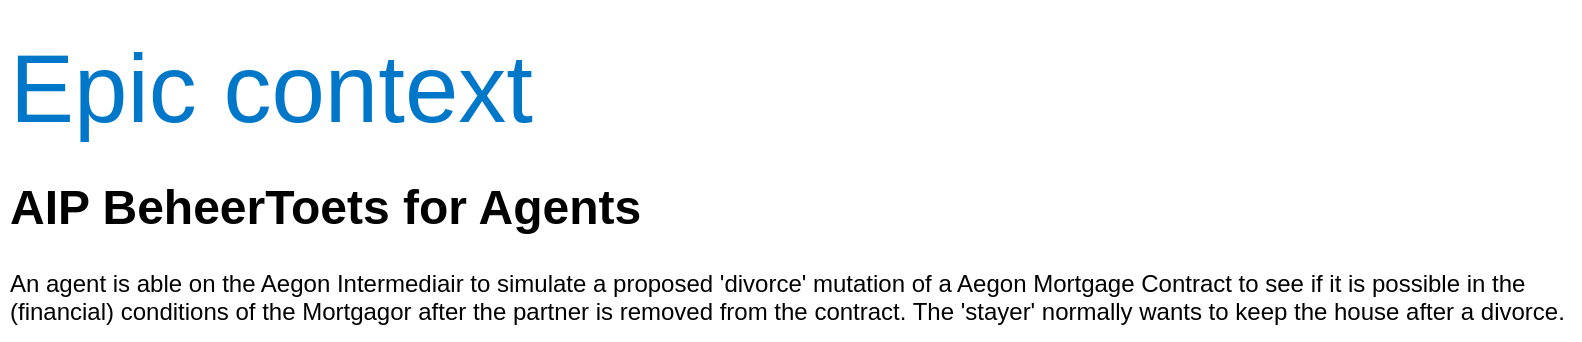 <mxfile version="12.9.5" type="github" pages="5">
  <diagram id="o6DXPlxMXwV910LR9hnJ" name="Epic Context">
    <mxGraphModel dx="946" dy="591" grid="0" gridSize="10" guides="1" tooltips="1" connect="1" arrows="1" fold="1" page="1" pageScale="1" pageWidth="1169" pageHeight="827" math="0" shadow="0">
      <root>
        <mxCell id="0" />
        <mxCell id="1" parent="0" />
        <mxCell id="PGqh1YuijZFweoPhQiLg-2" value="&lt;h1 style=&quot;white-space: nowrap&quot;&gt;&lt;font color=&quot;#0077c8&quot; style=&quot;font-weight: normal ; font-size: 48px&quot;&gt;Epic context&lt;/font&gt;&lt;/h1&gt;&lt;h1&gt;AIP BeheerToets for Agents&lt;/h1&gt;&lt;p&gt;An agent is able on the Aegon Intermediair to simulate a proposed &#39;divorce&#39; mutation of a Aegon Mortgage Contract to see if it is possible in the (financial) conditions of the Mortgagor after the partner is removed from the contract. The &#39;stayer&#39; normally wants to keep the house after a divorce.&lt;/p&gt;" style="text;html=1;strokeColor=none;fillColor=none;spacing=5;spacingTop=-20;whiteSpace=wrap;overflow=hidden;rounded=0;" parent="1" vertex="1">
          <mxGeometry x="30" y="25" width="790" height="160" as="geometry" />
        </mxCell>
      </root>
    </mxGraphModel>
  </diagram>
  <diagram id="n4bLaYYPYYHQxXJXHJK1" name="BEAM: Capabilities">
    <mxGraphModel dx="2431" dy="934" grid="0" gridSize="10" guides="1" tooltips="1" connect="1" arrows="1" fold="1" page="1" pageScale="1" pageWidth="1169" pageHeight="827" math="0" shadow="0">
      
      <root>
        
        <mxCell id="iNT4ub1sUhXxT888dL8U-0" />
        
        <mxCell id="iNT4ub1sUhXxT888dL8U-1" parent="iNT4ub1sUhXxT888dL8U-0" />
        
        <mxCell id="ocUDhnXma7qn7Cwz_piR-0" value="" style="group" vertex="1" connectable="0" parent="iNT4ub1sUhXxT888dL8U-1">
          
          <mxGeometry x="30" y="185" width="1110" height="610" as="geometry" />
          
        </mxCell>
        
        <mxCell id="zFs1RbrcNEOhVqBjjlSq-1" value="&lt;div style=&quot;font-size: 14px&quot;&gt;&lt;font style=&quot;font-size: 14px&quot;&gt;&amp;nbsp; &amp;nbsp; Communication&lt;/font&gt;&lt;/div&gt;&lt;span style=&quot;font-size: 14px&quot;&gt;&lt;div&gt;&lt;font style=&quot;font-size: 14px&quot;&gt;&amp;nbsp; &amp;nbsp; channels&lt;/font&gt;&lt;/div&gt;&lt;/span&gt;" style="rounded=1;whiteSpace=wrap;html=1;strokeColor=none;fillColor=#D9D9D9;fontSize=11;verticalAlign=middle;align=left;fontColor=#999999;fontStyle=1" vertex="1" parent="ocUDhnXma7qn7Cwz_piR-0">
          
          <mxGeometry y="89" width="740" height="75" as="geometry" />
          
        </mxCell>
        
        <mxCell id="zFs1RbrcNEOhVqBjjlSq-0" value="&lt;div style=&quot;font-size: 14px&quot;&gt;&lt;font&gt;&amp;nbsp; &amp;nbsp;Stakeholders&lt;/font&gt;&lt;/div&gt;" style="rounded=1;whiteSpace=wrap;html=1;strokeColor=none;fillColor=#D9D9D9;fontSize=11;verticalAlign=middle;align=left;fontColor=#999999;fontStyle=1" vertex="1" parent="ocUDhnXma7qn7Cwz_piR-0">
          
          <mxGeometry width="1110" height="75" as="geometry" />
          
        </mxCell>
        
        <mxCell id="zFs1RbrcNEOhVqBjjlSq-2" value="&lt;div style=&quot;font-size: 14px&quot;&gt;&lt;font&gt;Data&amp;nbsp; &amp;nbsp;&lt;/font&gt;&lt;/div&gt;&lt;div style=&quot;font-size: 14px&quot;&gt;&lt;font&gt;Channels&amp;nbsp; &amp;nbsp;&lt;/font&gt;&lt;/div&gt;&lt;div style=&quot;font-size: 14px&quot;&gt;&lt;font&gt;Inbound&amp;nbsp; &amp;nbsp;&lt;/font&gt;&lt;/div&gt;" style="rounded=1;whiteSpace=wrap;html=1;strokeColor=none;fillColor=#D9D9D9;fontSize=11;verticalAlign=middle;align=right;fontColor=#999999;fontStyle=1" vertex="1" parent="ocUDhnXma7qn7Cwz_piR-0">
          
          <mxGeometry x="750" y="89" width="360" height="75" as="geometry" />
          
        </mxCell>
        
        <mxCell id="zFs1RbrcNEOhVqBjjlSq-3" value="&lt;div style=&quot;font-size: 14px&quot;&gt;&lt;font style=&quot;font-size: 14px&quot;&gt;&amp;nbsp; &amp;nbsp; Distribution /&lt;/font&gt;&lt;/div&gt;&lt;span style=&quot;font-size: 14px&quot;&gt;&lt;div&gt;&lt;font style=&quot;font-size: 14px&quot;&gt;&amp;nbsp; &amp;nbsp; Access&lt;/font&gt;&lt;/div&gt;&lt;/span&gt;" style="rounded=1;whiteSpace=wrap;html=1;strokeColor=none;fillColor=#D9D9D9;fontSize=11;verticalAlign=middle;align=left;fontColor=#999999;fontStyle=1" vertex="1" parent="ocUDhnXma7qn7Cwz_piR-0">
          
          <mxGeometry y="178" width="1110" height="75" as="geometry" />
          
        </mxCell>
        
        <mxCell id="zFs1RbrcNEOhVqBjjlSq-4" value="&lt;div style=&quot;font-size: 14px&quot;&gt;&lt;font&gt;&amp;nbsp; &amp;nbsp;Products&lt;/font&gt;&lt;/div&gt;" style="rounded=1;whiteSpace=wrap;html=1;strokeColor=none;fillColor=#D9D9D9;fontSize=11;verticalAlign=middle;align=left;fontColor=#999999;fontStyle=1" vertex="1" parent="ocUDhnXma7qn7Cwz_piR-0">
          
          <mxGeometry y="448" width="1110" height="75" as="geometry" />
          
        </mxCell>
        
        <mxCell id="zFs1RbrcNEOhVqBjjlSq-5" value="&lt;div style=&quot;font-size: 14px&quot;&gt;&lt;font&gt;&amp;nbsp; &amp;nbsp;Supporting&lt;/font&gt;&lt;/div&gt;&lt;div style=&quot;font-size: 14px&quot;&gt;&lt;font&gt;&amp;nbsp; &amp;nbsp;Business&lt;/font&gt;&lt;/div&gt;" style="rounded=1;whiteSpace=wrap;html=1;strokeColor=none;fillColor=#D9D9D9;fontSize=11;verticalAlign=middle;align=left;fontColor=#999999;fontStyle=1" vertex="1" parent="ocUDhnXma7qn7Cwz_piR-0">
          
          <mxGeometry y="535" width="1110" height="75" as="geometry" />
          
        </mxCell>
        
        <mxCell id="zFs1RbrcNEOhVqBjjlSq-6" value="&lt;div style=&quot;font-size: 14px&quot;&gt;&lt;font&gt;&amp;nbsp; &amp;nbsp;Customer&lt;/font&gt;&lt;/div&gt;&lt;div style=&quot;font-size: 14px&quot;&gt;&lt;font&gt;&amp;nbsp; &amp;nbsp;Service&lt;/font&gt;&lt;/div&gt;&lt;div style=&quot;font-size: 14px&quot;&gt;&lt;font&gt;&amp;nbsp; &amp;nbsp;Delivery&lt;/font&gt;&lt;/div&gt;" style="rounded=1;whiteSpace=wrap;html=1;strokeColor=none;fillColor=#D9D9D9;fontSize=11;verticalAlign=middle;align=left;fontColor=#999999;fontStyle=1" vertex="1" parent="ocUDhnXma7qn7Cwz_piR-0">
          
          <mxGeometry y="265" width="1110" height="96.5" as="geometry" />
          
        </mxCell>
        
        <mxCell id="zFs1RbrcNEOhVqBjjlSq-7" value="&lt;div style=&quot;font-size: 14px&quot;&gt;&lt;font&gt;&amp;nbsp; &amp;nbsp;Infomation&lt;/font&gt;&lt;/div&gt;&lt;div style=&quot;font-size: 14px&quot;&gt;&lt;font&gt;&amp;nbsp; &amp;nbsp;management&lt;/font&gt;&lt;/div&gt;" style="rounded=1;whiteSpace=wrap;html=1;strokeColor=none;fillColor=#D9D9D9;fontSize=11;verticalAlign=middle;align=left;fontColor=#999999;fontStyle=1" vertex="1" parent="ocUDhnXma7qn7Cwz_piR-0">
          
          <mxGeometry y="375" width="1110" height="60" as="geometry" />
          
        </mxCell>
        
        <mxCell id="94nX70nCfmIl-hpHcw-5-0" value="&lt;h1 style=&quot;white-space: nowrap&quot;&gt;&lt;font color=&quot;#0077c8&quot; style=&quot;font-weight: normal ; font-size: 48px&quot;&gt;Business EA Model: Target&lt;/font&gt;&lt;/h1&gt;&lt;h1&gt;Identification of capabilities in scope&lt;/h1&gt;&lt;p&gt;Lorem ipsum dolor sit amet, consectetur adipisicing elit, sed do eiusmod tempor incididunt ut labore et dolore magna aliqua.&lt;/p&gt;" style="text;html=1;strokeColor=none;fillColor=none;spacing=5;spacingTop=-20;whiteSpace=wrap;overflow=hidden;rounded=0;" parent="iNT4ub1sUhXxT888dL8U-1" vertex="1">
          
          <mxGeometry x="30" y="25" width="790" height="160" as="geometry" />
          
        </mxCell>
        
        <mxCell id="bDsFZaAfr9l65WHMBinO-1" value="&lt;div&gt;&lt;font color=&quot;#0077c8&quot;&gt;&lt;span style=&quot;font-size: 10px ; font-weight: 400&quot;&gt;&amp;nbsp; &amp;nbsp;Consumer&lt;/span&gt;&lt;/font&gt;&lt;/div&gt;" style="rounded=1;whiteSpace=wrap;html=1;fontSize=11;verticalAlign=top;align=left;fontStyle=1;strokeColor=none;" vertex="1" parent="iNT4ub1sUhXxT888dL8U-1">
          
          <mxGeometry x="160" y="187.5" width="360" height="70" as="geometry" />
          
        </mxCell>
        
        <mxCell id="bDsFZaAfr9l65WHMBinO-3" value="&lt;div&gt;&lt;font color=&quot;#0077c8&quot;&gt;&lt;span style=&quot;font-size: 10px ; font-weight: 400&quot;&gt;&amp;nbsp;Shareholder&lt;/span&gt;&lt;/font&gt;&lt;/div&gt;" style="rounded=1;whiteSpace=wrap;html=1;fontSize=11;verticalAlign=top;align=left;fontStyle=1;strokeColor=none;" vertex="1" parent="iNT4ub1sUhXxT888dL8U-1">
          
          <mxGeometry x="910" y="187.5" width="80" height="70" as="geometry" />
          
        </mxCell>
        
        <mxCell id="bDsFZaAfr9l65WHMBinO-4" value="&lt;div&gt;&lt;font color=&quot;#0077c8&quot;&gt;&lt;span style=&quot;font-size: 10px ; font-weight: 400&quot;&gt;&amp;nbsp;Regulator /&lt;/span&gt;&lt;/font&gt;&lt;/div&gt;&lt;div&gt;&lt;font color=&quot;#0077c8&quot;&gt;&lt;span style=&quot;font-size: 10px ; font-weight: 400&quot;&gt;&amp;nbsp;Supervisor&lt;/span&gt;&lt;/font&gt;&lt;/div&gt;" style="rounded=1;whiteSpace=wrap;html=1;fontSize=11;verticalAlign=top;align=left;fontStyle=1;strokeColor=none;" vertex="1" parent="iNT4ub1sUhXxT888dL8U-1">
          
          <mxGeometry x="1000" y="187.5" width="80" height="70" as="geometry" />
          
        </mxCell>
        
        <mxCell id="bDsFZaAfr9l65WHMBinO-5" value="&lt;div&gt;&lt;font color=&quot;#0077c8&quot;&gt;&lt;span style=&quot;font-size: 10px ; font-weight: 400&quot;&gt;&amp;nbsp; &amp;nbsp;Business&lt;/span&gt;&lt;/font&gt;&lt;/div&gt;" style="rounded=1;whiteSpace=wrap;html=1;fontSize=11;verticalAlign=top;align=left;fontStyle=1;strokeColor=none;" vertex="1" parent="iNT4ub1sUhXxT888dL8U-1">
          
          <mxGeometry x="525" y="187.5" width="377" height="70" as="geometry" />
          
        </mxCell>
        
        <mxCell id="bDsFZaAfr9l65WHMBinO-6" value="&lt;div&gt;&lt;font color=&quot;#0077c8&quot;&gt;&lt;span style=&quot;font-size: 10px ; font-weight: 400&quot;&gt;Employee&lt;/span&gt;&lt;/font&gt;&lt;/div&gt;" style="rounded=1;whiteSpace=wrap;html=1;fontSize=11;verticalAlign=top;align=center;fontStyle=1;strokeColor=#000000;" vertex="1" parent="iNT4ub1sUhXxT888dL8U-1">
          
          <mxGeometry x="585" y="198.25" width="70" height="48.5" as="geometry" />
          
        </mxCell>
        
        <mxCell id="bDsFZaAfr9l65WHMBinO-8" value="&lt;div&gt;&lt;font color=&quot;#0077c8&quot;&gt;&lt;span style=&quot;font-size: 10px ; font-weight: 400&quot;&gt;SMB&lt;/span&gt;&lt;/font&gt;&lt;/div&gt;" style="rounded=1;whiteSpace=wrap;html=1;fontSize=11;verticalAlign=top;align=center;fontStyle=1;strokeColor=#000000;" vertex="1" parent="iNT4ub1sUhXxT888dL8U-1">
          
          <mxGeometry x="663" y="198.25" width="70" height="48.5" as="geometry" />
          
        </mxCell>
        
        <mxCell id="bDsFZaAfr9l65WHMBinO-9" value="&lt;div&gt;&lt;font color=&quot;#0077c8&quot;&gt;&lt;span style=&quot;font-size: 10px ; font-weight: 400&quot;&gt;Midmarket&lt;/span&gt;&lt;/font&gt;&lt;/div&gt;" style="rounded=1;whiteSpace=wrap;html=1;fontSize=11;verticalAlign=top;align=center;fontStyle=1;strokeColor=#000000;" vertex="1" parent="iNT4ub1sUhXxT888dL8U-1">
          
          <mxGeometry x="742" y="198.25" width="70" height="48.5" as="geometry" />
          
        </mxCell>
        
        <mxCell id="bDsFZaAfr9l65WHMBinO-10" value="&lt;div&gt;&lt;font color=&quot;#0077c8&quot;&gt;&lt;span style=&quot;font-size: 10px ; font-weight: 400&quot;&gt;Enterprise&lt;/span&gt;&lt;/font&gt;&lt;/div&gt;" style="rounded=1;whiteSpace=wrap;html=1;fontSize=11;verticalAlign=top;align=center;fontStyle=1;strokeColor=#000000;" vertex="1" parent="iNT4ub1sUhXxT888dL8U-1">
          
          <mxGeometry x="820" y="198.25" width="70" height="48.5" as="geometry" />
          
        </mxCell>
        
        <mxCell id="bDsFZaAfr9l65WHMBinO-11" value="&lt;div&gt;&lt;font color=&quot;#0077c8&quot;&gt;&lt;span style=&quot;font-size: 10px ; font-weight: 400&quot;&gt;&amp;nbsp; &amp;nbsp;Digital&lt;/span&gt;&lt;/font&gt;&lt;/div&gt;" style="rounded=1;whiteSpace=wrap;html=1;fontSize=11;verticalAlign=top;align=left;fontStyle=1;strokeColor=none;" vertex="1" parent="iNT4ub1sUhXxT888dL8U-1">
          
          <mxGeometry x="160" y="276.5" width="360" height="70" as="geometry" />
          
        </mxCell>
        
        <mxCell id="bDsFZaAfr9l65WHMBinO-12" value="&lt;div&gt;&lt;font color=&quot;#0077c8&quot;&gt;&lt;span style=&quot;font-size: 10px ; font-weight: 400&quot;&gt;&amp;nbsp; &amp;nbsp;Direct&lt;/span&gt;&lt;/font&gt;&lt;/div&gt;" style="rounded=1;whiteSpace=wrap;html=1;fontSize=11;verticalAlign=top;align=left;fontStyle=1;strokeColor=none;" vertex="1" parent="iNT4ub1sUhXxT888dL8U-1">
          
          <mxGeometry x="160" y="365.5" width="360" height="70" as="geometry" />
          
        </mxCell>
        
        <mxCell id="bDsFZaAfr9l65WHMBinO-13" value="&lt;div&gt;&lt;font color=&quot;#0077c8&quot;&gt;&lt;span style=&quot;font-size: 10px ; font-weight: 400&quot;&gt;&amp;nbsp; &amp;nbsp;Traditional&lt;/span&gt;&lt;/font&gt;&lt;/div&gt;" style="rounded=1;whiteSpace=wrap;html=1;fontSize=11;verticalAlign=top;align=left;fontStyle=1;strokeColor=none;" vertex="1" parent="iNT4ub1sUhXxT888dL8U-1">
          
          <mxGeometry x="525" y="276.5" width="241" height="70" as="geometry" />
          
        </mxCell>
        
        <mxCell id="bDsFZaAfr9l65WHMBinO-14" value="&lt;div&gt;&lt;font color=&quot;#0077c8&quot;&gt;&lt;span style=&quot;font-size: 10px ; font-weight: 400&quot;&gt;&amp;nbsp; &amp;nbsp;Indirect&lt;/span&gt;&lt;/font&gt;&lt;/div&gt;" style="rounded=1;whiteSpace=wrap;html=1;fontSize=11;verticalAlign=top;align=left;fontStyle=1;strokeColor=none;" vertex="1" parent="iNT4ub1sUhXxT888dL8U-1">
          
          <mxGeometry x="525" y="365.5" width="377" height="70" as="geometry" />
          
        </mxCell>
        
        <mxCell id="bDsFZaAfr9l65WHMBinO-19" value="" style="group" vertex="1" connectable="0" parent="iNT4ub1sUhXxT888dL8U-1">
          
          <mxGeometry x="585" y="377" width="305" height="48.5" as="geometry" />
          
        </mxCell>
        
        <mxCell id="bDsFZaAfr9l65WHMBinO-15" value="&lt;div&gt;&lt;font color=&quot;#0077c8&quot;&gt;&lt;span style=&quot;font-size: 10px ; font-weight: 400&quot;&gt;Agency&lt;/span&gt;&lt;/font&gt;&lt;/div&gt;" style="rounded=1;whiteSpace=wrap;html=1;fontSize=11;verticalAlign=top;align=center;fontStyle=1;strokeColor=#000000;" vertex="1" parent="bDsFZaAfr9l65WHMBinO-19">
          
          <mxGeometry width="70" height="48.5" as="geometry" />
          
        </mxCell>
        
        <mxCell id="bDsFZaAfr9l65WHMBinO-16" value="&lt;div&gt;&lt;font color=&quot;#0077c8&quot;&gt;&lt;span style=&quot;font-size: 10px ; font-weight: 400&quot;&gt;Brokerage&lt;/span&gt;&lt;/font&gt;&lt;/div&gt;" style="rounded=1;whiteSpace=wrap;html=1;fontSize=11;verticalAlign=top;align=center;fontStyle=1;strokeColor=#000000;" vertex="1" parent="bDsFZaAfr9l65WHMBinO-19">
          
          <mxGeometry x="78" width="70" height="48.5" as="geometry" />
          
        </mxCell>
        
        <mxCell id="bDsFZaAfr9l65WHMBinO-17" value="&lt;div&gt;&lt;font color=&quot;#0077c8&quot;&gt;&lt;span style=&quot;font-size: 10px ; font-weight: 400&quot;&gt;Bank&lt;/span&gt;&lt;/font&gt;&lt;/div&gt;&lt;div&gt;&lt;font color=&quot;#0077c8&quot;&gt;&lt;span style=&quot;font-size: 10px ; font-weight: 400&quot;&gt;Insurance&lt;/span&gt;&lt;/font&gt;&lt;/div&gt;&lt;div&gt;&lt;font color=&quot;#0077c8&quot;&gt;&lt;span style=&quot;font-size: 10px ; font-weight: 400&quot;&gt;model&lt;/span&gt;&lt;/font&gt;&lt;/div&gt;" style="rounded=1;whiteSpace=wrap;html=1;fontSize=11;verticalAlign=top;align=center;fontStyle=1;strokeColor=#000000;" vertex="1" parent="bDsFZaAfr9l65WHMBinO-19">
          
          <mxGeometry x="157" width="70" height="48.5" as="geometry" />
          
        </mxCell>
        
        <mxCell id="bDsFZaAfr9l65WHMBinO-18" value="&lt;div&gt;&lt;font color=&quot;#0077c8&quot;&gt;&lt;span style=&quot;font-size: 10px ; font-weight: 400&quot;&gt;Non-&lt;/span&gt;&lt;/font&gt;&lt;/div&gt;&lt;div&gt;&lt;font color=&quot;#0077c8&quot;&gt;&lt;span style=&quot;font-size: 10px ; font-weight: 400&quot;&gt;traditional&lt;/span&gt;&lt;/font&gt;&lt;/div&gt;&lt;div&gt;&lt;font color=&quot;#0077c8&quot;&gt;&lt;span style=&quot;font-size: 10px ; font-weight: 400&quot;&gt;partnership&lt;/span&gt;&lt;/font&gt;&lt;/div&gt;" style="rounded=1;whiteSpace=wrap;html=1;fontSize=11;verticalAlign=top;align=center;fontStyle=1;strokeColor=#000000;" vertex="1" parent="bDsFZaAfr9l65WHMBinO-19">
          
          <mxGeometry x="235" width="70" height="48.5" as="geometry" />
          
        </mxCell>
        
        <mxCell id="bDsFZaAfr9l65WHMBinO-25" value="" style="group" vertex="1" connectable="0" parent="iNT4ub1sUhXxT888dL8U-1">
          
          <mxGeometry x="790" y="280" width="270" height="60" as="geometry" />
          
        </mxCell>
        
        <mxCell id="bDsFZaAfr9l65WHMBinO-21" value="&lt;div&gt;&lt;font color=&quot;#0077c8&quot;&gt;&lt;span style=&quot;font-size: 10px ; font-weight: 400&quot;&gt;Data streams&lt;/span&gt;&lt;/font&gt;&lt;/div&gt;" style="rounded=1;whiteSpace=wrap;html=1;fontSize=11;verticalAlign=top;align=center;fontStyle=1;strokeColor=#000000;" vertex="1" parent="bDsFZaAfr9l65WHMBinO-25">
          
          <mxGeometry width="83.26" height="60" as="geometry" />
          
        </mxCell>
        
        <mxCell id="bDsFZaAfr9l65WHMBinO-22" value="&lt;div&gt;&lt;font color=&quot;#0077c8&quot;&gt;&lt;span style=&quot;font-size: 10px ; font-weight: 400&quot;&gt;External data&lt;/span&gt;&lt;/font&gt;&lt;/div&gt;&lt;div&gt;&lt;font color=&quot;#0077c8&quot;&gt;&lt;span style=&quot;font-size: 10px ; font-weight: 400&quot;&gt;sources&lt;/span&gt;&lt;/font&gt;&lt;/div&gt;" style="rounded=1;whiteSpace=wrap;html=1;fontSize=11;verticalAlign=top;align=center;fontStyle=1;strokeColor=#000000;" vertex="1" parent="bDsFZaAfr9l65WHMBinO-25">
          
          <mxGeometry x="92.775" width="83.26" height="60" as="geometry" />
          
        </mxCell>
        
        <mxCell id="bDsFZaAfr9l65WHMBinO-23" value="&lt;div&gt;&lt;font color=&quot;#0077c8&quot;&gt;&lt;span style=&quot;font-size: 10px ; font-weight: 400&quot;&gt;Sensor&amp;nbsp;&lt;/span&gt;&lt;/font&gt;&lt;/div&gt;&lt;div&gt;&lt;font color=&quot;#0077c8&quot;&gt;&lt;span style=&quot;font-size: 10px ; font-weight: 400&quot;&gt;streams&lt;/span&gt;&lt;/font&gt;&lt;/div&gt;" style="rounded=1;whiteSpace=wrap;html=1;fontSize=11;verticalAlign=top;align=center;fontStyle=1;strokeColor=#000000;" vertex="1" parent="bDsFZaAfr9l65WHMBinO-25">
          
          <mxGeometry x="186.74" width="83.26" height="60" as="geometry" />
          
        </mxCell>
        
        <mxCell id="bDsFZaAfr9l65WHMBinO-28" value="&lt;div&gt;&lt;font color=&quot;#0077c8&quot;&gt;&lt;span style=&quot;font-size: 10px ; font-weight: 400&quot;&gt;Data feed&lt;/span&gt;&lt;/font&gt;&lt;/div&gt;" style="rounded=1;whiteSpace=wrap;html=1;fontSize=11;verticalAlign=top;align=center;fontStyle=1;strokeColor=#000000;" vertex="1" parent="iNT4ub1sUhXxT888dL8U-1">
          
          <mxGeometry x="930" y="370.5" width="83.26" height="60" as="geometry" />
          
        </mxCell>
        
        <mxCell id="bDsFZaAfr9l65WHMBinO-29" value="&lt;div&gt;&lt;font color=&quot;#0077c8&quot;&gt;&lt;span style=&quot;font-size: 10px ; font-weight: 400&quot;&gt;White label&lt;/span&gt;&lt;/font&gt;&lt;/div&gt;" style="rounded=1;whiteSpace=wrap;html=1;fontSize=11;verticalAlign=top;align=center;fontStyle=1;strokeColor=#000000;" vertex="1" parent="iNT4ub1sUhXxT888dL8U-1">
          
          <mxGeometry x="1022.775" y="370.5" width="83.26" height="60" as="geometry" />
          
        </mxCell>
        
        <mxCell id="bDsFZaAfr9l65WHMBinO-30" value="" style="group" vertex="1" connectable="0" parent="iNT4ub1sUhXxT888dL8U-1">
          
          <mxGeometry x="206" y="377" width="305" height="60" as="geometry" />
          
        </mxCell>
        
        <mxCell id="bDsFZaAfr9l65WHMBinO-31" value="&lt;div&gt;&lt;font color=&quot;#0077c8&quot;&gt;&lt;span style=&quot;font-size: 10px ; font-weight: 400&quot;&gt;Self&lt;/span&gt;&lt;/font&gt;&lt;/div&gt;&lt;div&gt;&lt;font color=&quot;#0077c8&quot;&gt;&lt;span style=&quot;font-size: 10px ; font-weight: 400&quot;&gt;service&lt;/span&gt;&lt;/font&gt;&lt;/div&gt;" style="rounded=1;whiteSpace=wrap;html=1;fontSize=11;verticalAlign=top;align=center;fontStyle=1;strokeColor=#000000;" vertex="1" parent="bDsFZaAfr9l65WHMBinO-30">
          
          <mxGeometry width="70" height="48.5" as="geometry" />
          
        </mxCell>
        
        <mxCell id="bDsFZaAfr9l65WHMBinO-32" value="&lt;div&gt;&lt;font color=&quot;#0077c8&quot;&gt;&lt;span style=&quot;font-size: 10px ; font-weight: 400&quot;&gt;Contact&lt;/span&gt;&lt;/font&gt;&lt;/div&gt;&lt;div&gt;&lt;font color=&quot;#0077c8&quot;&gt;&lt;span style=&quot;font-size: 10px ; font-weight: 400&quot;&gt;center&lt;/span&gt;&lt;/font&gt;&lt;/div&gt;" style="rounded=1;whiteSpace=wrap;html=1;fontSize=11;verticalAlign=top;align=center;fontStyle=1;strokeColor=#000000;" vertex="1" parent="bDsFZaAfr9l65WHMBinO-30">
          
          <mxGeometry x="78" width="70" height="48.5" as="geometry" />
          
        </mxCell>
        
        <mxCell id="bDsFZaAfr9l65WHMBinO-33" value="&lt;div&gt;&lt;font color=&quot;#0077c8&quot;&gt;&lt;span style=&quot;font-size: 10px ; font-weight: 400&quot;&gt;Shop&lt;/span&gt;&lt;/font&gt;&lt;/div&gt;" style="rounded=1;whiteSpace=wrap;html=1;fontSize=11;verticalAlign=top;align=center;fontStyle=1;strokeColor=#000000;" vertex="1" parent="bDsFZaAfr9l65WHMBinO-30">
          
          <mxGeometry x="157" width="70" height="48.5" as="geometry" />
          
        </mxCell>
        
        <mxCell id="bDsFZaAfr9l65WHMBinO-34" value="&lt;div&gt;&lt;font color=&quot;#0077c8&quot;&gt;&lt;span style=&quot;font-size: 10px ; font-weight: 400&quot;&gt;Direct face&lt;/span&gt;&lt;/font&gt;&lt;/div&gt;&lt;div&gt;&lt;font color=&quot;#0077c8&quot;&gt;&lt;span style=&quot;font-size: 10px ; font-weight: 400&quot;&gt;to face&lt;/span&gt;&lt;/font&gt;&lt;/div&gt;" style="rounded=1;whiteSpace=wrap;html=1;fontSize=11;verticalAlign=top;align=center;fontStyle=1;strokeColor=#000000;" vertex="1" parent="bDsFZaAfr9l65WHMBinO-30">
          
          <mxGeometry x="235" width="70" height="48.5" as="geometry" />
          
        </mxCell>
        
        <mxCell id="bDsFZaAfr9l65WHMBinO-35" value="&lt;div&gt;&lt;font color=&quot;#0077c8&quot;&gt;&lt;span style=&quot;font-size: 10px ; font-weight: 400&quot;&gt;Proposition /&lt;/span&gt;&lt;/font&gt;&lt;/div&gt;&lt;div&gt;&lt;font color=&quot;#0077c8&quot;&gt;&lt;span style=&quot;font-size: 10px ; font-weight: 400&quot;&gt;services&lt;/span&gt;&lt;/font&gt;&lt;/div&gt;" style="rounded=1;whiteSpace=wrap;html=1;fontSize=11;verticalAlign=top;align=center;fontStyle=1;strokeColor=#000000;" vertex="1" parent="iNT4ub1sUhXxT888dL8U-1">
          
          <mxGeometry x="160" y="454" width="110" height="87" as="geometry" />
          
        </mxCell>
        
        <mxCell id="bDsFZaAfr9l65WHMBinO-37" value="&lt;div&gt;&lt;font color=&quot;#0077c8&quot;&gt;&lt;span style=&quot;font-size: 10px ; font-weight: 400&quot;&gt;Party&lt;/span&gt;&lt;/font&gt;&lt;/div&gt;" style="rounded=1;whiteSpace=wrap;html=1;fontSize=11;verticalAlign=top;align=center;fontStyle=1;strokeColor=#000000;" vertex="1" parent="iNT4ub1sUhXxT888dL8U-1">
          
          <mxGeometry x="281" y="454" width="110" height="87" as="geometry" />
          
        </mxCell>
        
        <mxCell id="bDsFZaAfr9l65WHMBinO-38" value="&lt;div&gt;&lt;font color=&quot;#0077c8&quot;&gt;&lt;span style=&quot;font-size: 10px ; font-weight: 400&quot;&gt;Offer, acceptance&lt;/span&gt;&lt;/font&gt;&lt;/div&gt;&lt;div&gt;&lt;font color=&quot;#0077c8&quot;&gt;&lt;span style=&quot;font-size: 10px ; font-weight: 400&quot;&gt;&amp;amp; Contract&lt;/span&gt;&lt;/font&gt;&lt;/div&gt;" style="rounded=1;whiteSpace=wrap;html=1;fontSize=11;verticalAlign=top;align=center;fontStyle=1;strokeColor=#000000;" vertex="1" parent="iNT4ub1sUhXxT888dL8U-1">
          
          <mxGeometry x="403" y="454" width="110" height="87" as="geometry" />
          
        </mxCell>
        
        <mxCell id="bDsFZaAfr9l65WHMBinO-39" value="&lt;div&gt;&lt;font color=&quot;#0077c8&quot;&gt;&lt;span style=&quot;font-size: 10px ; font-weight: 400&quot;&gt;Commercial Pricing&lt;/span&gt;&lt;/font&gt;&lt;/div&gt;" style="rounded=1;whiteSpace=wrap;html=1;fontSize=11;verticalAlign=top;align=center;fontStyle=1;strokeColor=#000000;" vertex="1" parent="iNT4ub1sUhXxT888dL8U-1">
          
          <mxGeometry x="524" y="454" width="110" height="87" as="geometry" />
          
        </mxCell>
        
        <mxCell id="bDsFZaAfr9l65WHMBinO-40" value="&lt;font color=&quot;#0077c8&quot;&gt;&lt;span style=&quot;font-size: 10px ; font-weight: 400&quot;&gt;Business Process&lt;br&gt;Management&lt;br&gt;&lt;/span&gt;&lt;/font&gt;" style="rounded=1;whiteSpace=wrap;html=1;fontSize=11;verticalAlign=top;align=center;fontStyle=1;strokeColor=#000000;" vertex="1" parent="iNT4ub1sUhXxT888dL8U-1">
          
          <mxGeometry x="646" y="454" width="110" height="87" as="geometry" />
          
        </mxCell>
        
        <mxCell id="bDsFZaAfr9l65WHMBinO-41" value="&lt;div&gt;&lt;font color=&quot;#0077c8&quot;&gt;&lt;span style=&quot;font-size: 10px ; font-weight: 400&quot;&gt;Channel&lt;/span&gt;&lt;/font&gt;&lt;/div&gt;&lt;div&gt;&lt;font color=&quot;#0077c8&quot;&gt;&lt;span style=&quot;font-size: 10px ; font-weight: 400&quot;&gt;Management&lt;/span&gt;&lt;/font&gt;&lt;/div&gt;" style="rounded=1;whiteSpace=wrap;html=1;fontSize=11;verticalAlign=top;align=center;fontStyle=1;strokeColor=#000000;" vertex="1" parent="iNT4ub1sUhXxT888dL8U-1">
          
          <mxGeometry x="767" y="454" width="110" height="87" as="geometry" />
          
        </mxCell>
        
        <mxCell id="bDsFZaAfr9l65WHMBinO-42" value="&lt;div&gt;&lt;font color=&quot;#0077c8&quot;&gt;&lt;span style=&quot;font-size: 10px ; font-weight: 400&quot;&gt;Contract /&amp;nbsp;&lt;/span&gt;&lt;/font&gt;&lt;/div&gt;&lt;div&gt;&lt;font color=&quot;#0077c8&quot;&gt;&lt;span style=&quot;font-size: 10px ; font-weight: 400&quot;&gt;Interaction&lt;/span&gt;&lt;/font&gt;&lt;/div&gt;" style="rounded=1;whiteSpace=wrap;html=1;fontSize=11;verticalAlign=top;align=center;fontStyle=1;strokeColor=#000000;" vertex="1" parent="iNT4ub1sUhXxT888dL8U-1">
          
          <mxGeometry x="889" y="454" width="110" height="87" as="geometry" />
          
        </mxCell>
        
        <mxCell id="bDsFZaAfr9l65WHMBinO-43" value="&lt;div&gt;&lt;font color=&quot;#0077c8&quot;&gt;&lt;span style=&quot;font-size: 10px ; font-weight: 400&quot;&gt;Claims /&lt;/span&gt;&lt;/font&gt;&lt;/div&gt;&lt;div&gt;&lt;font color=&quot;#0077c8&quot;&gt;&lt;span style=&quot;font-size: 10px ; font-weight: 400&quot;&gt;Benefits&lt;/span&gt;&lt;/font&gt;&lt;/div&gt;" style="rounded=1;whiteSpace=wrap;html=1;fontSize=11;verticalAlign=top;align=center;fontStyle=1;strokeColor=#000000;" vertex="1" parent="iNT4ub1sUhXxT888dL8U-1">
          
          <mxGeometry x="1010" y="454" width="110" height="87" as="geometry" />
          
        </mxCell>
        
        <mxCell id="bDsFZaAfr9l65WHMBinO-44" value="&lt;div&gt;&lt;font color=&quot;#0077c8&quot;&gt;&lt;span style=&quot;font-size: 10px ; font-weight: 400&quot;&gt;Information management&lt;/span&gt;&lt;/font&gt;&lt;/div&gt;" style="rounded=1;whiteSpace=wrap;html=1;fontSize=11;verticalAlign=top;align=center;fontStyle=1;strokeColor=#000000;" vertex="1" parent="iNT4ub1sUhXxT888dL8U-1">
          
          <mxGeometry x="160" y="563" width="960" height="53" as="geometry" />
          
        </mxCell>
        
        <mxCell id="bDsFZaAfr9l65WHMBinO-57" value="&lt;div&gt;&lt;font color=&quot;#0077c8&quot;&gt;&lt;span style=&quot;font-size: 10px ; font-weight: 400&quot;&gt;External /&lt;/span&gt;&lt;/font&gt;&lt;/div&gt;&lt;div&gt;&lt;font color=&quot;#0077c8&quot;&gt;&lt;span style=&quot;font-size: 10px ; font-weight: 400&quot;&gt;misc. products&lt;/span&gt;&lt;/font&gt;&lt;/div&gt;&lt;div&gt;&lt;font color=&quot;#0077c8&quot;&gt;&lt;span style=&quot;font-size: 10px ; font-weight: 400&quot;&gt;&amp;amp; services&lt;/span&gt;&lt;/font&gt;&lt;/div&gt;" style="rounded=1;whiteSpace=wrap;html=1;fontSize=11;verticalAlign=top;align=center;fontStyle=1;strokeColor=#000000;" vertex="1" parent="iNT4ub1sUhXxT888dL8U-1">
          
          <mxGeometry x="1030" y="640.5" width="80" height="149.5" as="geometry" />
          
        </mxCell>
        
        <mxCell id="bDsFZaAfr9l65WHMBinO-54" value="&lt;div&gt;&lt;font color=&quot;#0077c8&quot;&gt;&lt;span style=&quot;font-size: 10px ; font-weight: 400&quot;&gt;Payments&lt;/span&gt;&lt;/font&gt;&lt;/div&gt;" style="rounded=1;whiteSpace=wrap;html=1;fontSize=11;verticalAlign=top;align=center;fontStyle=1;strokeColor=#000000;" vertex="1" parent="iNT4ub1sUhXxT888dL8U-1">
          
          <mxGeometry x="682" y="640" width="80" height="60" as="geometry" />
          
        </mxCell>
        
        <mxCell id="bDsFZaAfr9l65WHMBinO-55" value="&lt;div&gt;&lt;font color=&quot;#0077c8&quot;&gt;&lt;span style=&quot;font-size: 10px ; font-weight: 400&quot;&gt;Savings&lt;/span&gt;&lt;/font&gt;&lt;/div&gt;" style="rounded=1;whiteSpace=wrap;html=1;fontSize=11;verticalAlign=top;align=center;fontStyle=1;strokeColor=#000000;" vertex="1" parent="iNT4ub1sUhXxT888dL8U-1">
          
          <mxGeometry x="769" y="640" width="80" height="60" as="geometry" />
          
        </mxCell>
        
        <mxCell id="bDsFZaAfr9l65WHMBinO-56" value="&lt;div&gt;&lt;font color=&quot;#0077c8&quot;&gt;&lt;span style=&quot;font-size: 10px ; font-weight: 400&quot;&gt;Advice&lt;/span&gt;&lt;/font&gt;&lt;/div&gt;" style="rounded=1;whiteSpace=wrap;html=1;fontSize=11;verticalAlign=top;align=center;fontStyle=1;strokeColor=#000000;" vertex="1" parent="iNT4ub1sUhXxT888dL8U-1">
          
          <mxGeometry x="856" y="640" width="80" height="60" as="geometry" />
          
        </mxCell>
        
        <mxCell id="bDsFZaAfr9l65WHMBinO-50" value="&lt;div&gt;&lt;font color=&quot;#0077c8&quot;&gt;&lt;span style=&quot;font-size: 10px ; font-weight: 400&quot;&gt;Health&lt;/span&gt;&lt;/font&gt;&lt;/div&gt;" style="rounded=1;whiteSpace=wrap;html=1;fontSize=11;verticalAlign=top;align=center;fontStyle=1;strokeColor=#000000;" vertex="1" parent="iNT4ub1sUhXxT888dL8U-1">
          
          <mxGeometry x="421" y="640" width="80" height="60" as="geometry" />
          
        </mxCell>
        
        <mxCell id="bDsFZaAfr9l65WHMBinO-51" value="&lt;div&gt;&lt;font color=&quot;#0077c8&quot;&gt;&lt;span style=&quot;font-size: 10px ; font-weight: 400&quot;&gt;Financing&lt;/span&gt;&lt;/font&gt;&lt;/div&gt;" style="rounded=1;whiteSpace=wrap;html=1;fontSize=11;verticalAlign=top;align=center;fontStyle=1;strokeColor=#000000;" vertex="1" parent="iNT4ub1sUhXxT888dL8U-1">
          
          <mxGeometry x="508" y="640" width="80" height="60" as="geometry" />
          
        </mxCell>
        
        <mxCell id="bDsFZaAfr9l65WHMBinO-52" value="&lt;div&gt;&lt;font color=&quot;#0077c8&quot;&gt;&lt;span style=&quot;font-size: 10px ; font-weight: 400&quot;&gt;Investments&lt;/span&gt;&lt;/font&gt;&lt;/div&gt;" style="rounded=1;whiteSpace=wrap;html=1;fontSize=11;verticalAlign=top;align=center;fontStyle=1;strokeColor=#000000;" vertex="1" parent="iNT4ub1sUhXxT888dL8U-1">
          
          <mxGeometry x="595" y="640" width="80" height="60" as="geometry" />
          
        </mxCell>
        
        <mxCell id="bDsFZaAfr9l65WHMBinO-46" value="&lt;div&gt;&lt;font color=&quot;#0077c8&quot;&gt;&lt;span style=&quot;font-size: 10px ; font-weight: 400&quot;&gt;Pensions&lt;/span&gt;&lt;/font&gt;&lt;/div&gt;" style="rounded=1;whiteSpace=wrap;html=1;fontSize=11;verticalAlign=top;align=center;fontStyle=1;strokeColor=#000000;" vertex="1" parent="iNT4ub1sUhXxT888dL8U-1">
          
          <mxGeometry x="160" y="640" width="80" height="60" as="geometry" />
          
        </mxCell>
        
        <mxCell id="bDsFZaAfr9l65WHMBinO-47" value="&lt;div&gt;&lt;font color=&quot;#0077c8&quot;&gt;&lt;span style=&quot;font-size: 10px ; font-weight: 400&quot;&gt;Life&lt;/span&gt;&lt;/font&gt;&lt;/div&gt;" style="rounded=1;whiteSpace=wrap;html=1;fontSize=11;verticalAlign=top;align=center;fontStyle=1;strokeColor=#000000;" vertex="1" parent="iNT4ub1sUhXxT888dL8U-1">
          
          <mxGeometry x="247" y="640" width="80" height="60" as="geometry" />
          
        </mxCell>
        
        <mxCell id="bDsFZaAfr9l65WHMBinO-48" value="&lt;div&gt;&lt;font color=&quot;#0077c8&quot;&gt;&lt;span style=&quot;font-size: 10px ; font-weight: 400&quot;&gt;Non-Life&lt;/span&gt;&lt;/font&gt;&lt;/div&gt;" style="rounded=1;whiteSpace=wrap;html=1;fontSize=11;verticalAlign=top;align=center;fontStyle=1;strokeColor=#000000;" vertex="1" parent="iNT4ub1sUhXxT888dL8U-1">
          
          <mxGeometry x="334" y="640" width="80" height="60" as="geometry" />
          
        </mxCell>
        
        <mxCell id="bDsFZaAfr9l65WHMBinO-67" value="&lt;div&gt;&lt;font color=&quot;#0077c8&quot;&gt;&lt;span style=&quot;font-size: 10px ; font-weight: 400&quot;&gt;Loan&lt;/span&gt;&lt;/font&gt;&lt;/div&gt;&lt;div&gt;&lt;font color=&quot;#0077c8&quot;&gt;&lt;span style=&quot;font-size: 10px ; font-weight: 400&quot;&gt;Servicing&lt;/span&gt;&lt;/font&gt;&lt;/div&gt;" style="rounded=1;whiteSpace=wrap;html=1;fontSize=11;verticalAlign=top;align=center;fontStyle=1;strokeColor=#000000;" vertex="1" parent="iNT4ub1sUhXxT888dL8U-1">
          
          <mxGeometry x="943" y="640" width="80" height="60" as="geometry" />
          
        </mxCell>
        
        <mxCell id="bDsFZaAfr9l65WHMBinO-68" value="&lt;div&gt;&lt;font color=&quot;#0077c8&quot;&gt;&lt;span style=&quot;font-size: 10px ; font-weight: 400&quot;&gt;Legal, Risk&lt;/span&gt;&lt;/font&gt;&lt;/div&gt;&lt;div&gt;&lt;font color=&quot;#0077c8&quot;&gt;&lt;span style=&quot;font-size: 10px ; font-weight: 400&quot;&gt;&amp;amp; Compliance&lt;/span&gt;&lt;/font&gt;&lt;/div&gt;" style="rounded=1;whiteSpace=wrap;html=1;fontSize=11;verticalAlign=top;align=center;fontStyle=1;strokeColor=#000000;" vertex="1" parent="iNT4ub1sUhXxT888dL8U-1">
          
          <mxGeometry x="681.78" y="727.25" width="80" height="60" as="geometry" />
          
        </mxCell>
        
        <mxCell id="bDsFZaAfr9l65WHMBinO-69" value="&lt;div&gt;&lt;font color=&quot;#0077c8&quot;&gt;&lt;span style=&quot;font-size: 10px ; font-weight: 400&quot;&gt;IT&lt;/span&gt;&lt;/font&gt;&lt;/div&gt;" style="rounded=1;whiteSpace=wrap;html=1;fontSize=11;verticalAlign=top;align=center;fontStyle=1;strokeColor=#000000;" vertex="1" parent="iNT4ub1sUhXxT888dL8U-1">
          
          <mxGeometry x="768.78" y="727.25" width="80" height="60" as="geometry" />
          
        </mxCell>
        
        <mxCell id="bDsFZaAfr9l65WHMBinO-70" value="&lt;div&gt;&lt;font color=&quot;#0077c8&quot;&gt;&lt;span style=&quot;font-size: 10px ; font-weight: 400&quot;&gt;Security&lt;/span&gt;&lt;/font&gt;&lt;/div&gt;" style="rounded=1;whiteSpace=wrap;html=1;fontSize=11;verticalAlign=top;align=center;fontStyle=1;strokeColor=#000000;" vertex="1" parent="iNT4ub1sUhXxT888dL8U-1">
          
          <mxGeometry x="855.78" y="727.25" width="80" height="60" as="geometry" />
          
        </mxCell>
        
        <mxCell id="bDsFZaAfr9l65WHMBinO-71" value="&lt;div&gt;&lt;font color=&quot;#0077c8&quot;&gt;&lt;span style=&quot;font-size: 10px ; font-weight: 400&quot;&gt;Finance&lt;/span&gt;&lt;/font&gt;&lt;/div&gt;&lt;div&gt;&lt;font color=&quot;#0077c8&quot;&gt;&lt;span style=&quot;font-size: 10px ; font-weight: 400&quot;&gt;- A2R&lt;/span&gt;&lt;/font&gt;&lt;/div&gt;" style="rounded=1;whiteSpace=wrap;html=1;fontSize=11;verticalAlign=top;align=center;fontStyle=1;strokeColor=#000000;" vertex="1" parent="iNT4ub1sUhXxT888dL8U-1">
          
          <mxGeometry x="420.78" y="727.25" width="80" height="60" as="geometry" />
          
        </mxCell>
        
        <mxCell id="bDsFZaAfr9l65WHMBinO-72" value="&lt;div&gt;&lt;font color=&quot;#0077c8&quot;&gt;&lt;span style=&quot;font-size: 10px ; font-weight: 400&quot;&gt;Collection&lt;/span&gt;&lt;/font&gt;&lt;/div&gt;" style="rounded=1;whiteSpace=wrap;html=1;fontSize=11;verticalAlign=top;align=center;fontStyle=1;strokeColor=#000000;" vertex="1" parent="iNT4ub1sUhXxT888dL8U-1">
          
          <mxGeometry x="507.78" y="727.25" width="80" height="60" as="geometry" />
          
        </mxCell>
        
        <mxCell id="bDsFZaAfr9l65WHMBinO-73" value="&lt;div&gt;&lt;font color=&quot;#0077c8&quot;&gt;&lt;span style=&quot;font-size: 10px ; font-weight: 400&quot;&gt;Disbursement&lt;/span&gt;&lt;/font&gt;&lt;/div&gt;" style="rounded=1;whiteSpace=wrap;html=1;fontSize=11;verticalAlign=top;align=center;fontStyle=1;strokeColor=#000000;" vertex="1" parent="iNT4ub1sUhXxT888dL8U-1">
          
          <mxGeometry x="594.78" y="727.25" width="80" height="60" as="geometry" />
          
        </mxCell>
        
        <mxCell id="bDsFZaAfr9l65WHMBinO-74" value="&lt;div&gt;&lt;font color=&quot;#0077c8&quot;&gt;&lt;span style=&quot;font-size: 10px ; font-weight: 400&quot;&gt;HR&lt;/span&gt;&lt;/font&gt;&lt;/div&gt;" style="rounded=1;whiteSpace=wrap;html=1;fontSize=11;verticalAlign=top;align=center;fontStyle=1;strokeColor=#000000;" vertex="1" parent="iNT4ub1sUhXxT888dL8U-1">
          
          <mxGeometry x="159.78" y="727.25" width="80" height="60" as="geometry" />
          
        </mxCell>
        
        <mxCell id="bDsFZaAfr9l65WHMBinO-75" value="&lt;div&gt;&lt;font color=&quot;#0077c8&quot;&gt;&lt;span style=&quot;font-size: 10px ; font-weight: 400&quot;&gt;H2R&lt;/span&gt;&lt;/font&gt;&lt;/div&gt;" style="rounded=1;whiteSpace=wrap;html=1;fontSize=11;verticalAlign=top;align=center;fontStyle=1;strokeColor=#000000;" vertex="1" parent="iNT4ub1sUhXxT888dL8U-1">
          
          <mxGeometry x="246.78" y="727.25" width="80" height="60" as="geometry" />
          
        </mxCell>
        
        <mxCell id="bDsFZaAfr9l65WHMBinO-76" value="&lt;div&gt;&lt;font color=&quot;#0077c8&quot;&gt;&lt;span style=&quot;font-size: 10px ; font-weight: 400&quot;&gt;Procurement&lt;/span&gt;&lt;/font&gt;&lt;/div&gt;&lt;div&gt;&lt;font color=&quot;#0077c8&quot;&gt;&lt;span style=&quot;font-size: 10px ; font-weight: 400&quot;&gt;- PSP&lt;/span&gt;&lt;/font&gt;&lt;/div&gt;" style="rounded=1;whiteSpace=wrap;html=1;fontSize=11;verticalAlign=top;align=center;fontStyle=1;strokeColor=#000000;" vertex="1" parent="iNT4ub1sUhXxT888dL8U-1">
          
          <mxGeometry x="333.78" y="727.25" width="80" height="60" as="geometry" />
          
        </mxCell>
        
        <mxCell id="bDsFZaAfr9l65WHMBinO-77" value="&lt;div&gt;&lt;font color=&quot;#0077c8&quot;&gt;&lt;span style=&quot;font-size: 10px ; font-weight: 400&quot;&gt;Asset&lt;/span&gt;&lt;/font&gt;&lt;/div&gt;&lt;div&gt;&lt;font color=&quot;#0077c8&quot;&gt;&lt;span style=&quot;font-size: 10px ; font-weight: 400&quot;&gt;Management&lt;/span&gt;&lt;/font&gt;&lt;/div&gt;" style="rounded=1;whiteSpace=wrap;html=1;fontSize=11;verticalAlign=top;align=center;fontStyle=1;strokeColor=#000000;" vertex="1" parent="iNT4ub1sUhXxT888dL8U-1">
          
          <mxGeometry x="942.78" y="727.25" width="80" height="60" as="geometry" />
          
        </mxCell>
        
        <mxCell id="bDsFZaAfr9l65WHMBinO-81" value="&lt;div&gt;&lt;font color=&quot;#0077c8&quot;&gt;&lt;span style=&quot;font-size: 10px ; font-weight: 400&quot;&gt;Social media&lt;/span&gt;&lt;/font&gt;&lt;/div&gt;" style="rounded=1;whiteSpace=wrap;html=1;fontSize=11;verticalAlign=middle;align=center;fontStyle=1;strokeColor=#000000;" vertex="1" parent="iNT4ub1sUhXxT888dL8U-1">
          
          <mxGeometry x="230" y="280" width="83.26" height="30" as="geometry" />
          
        </mxCell>
        
        <mxCell id="bDsFZaAfr9l65WHMBinO-82" value="&lt;div&gt;&lt;font color=&quot;#0077c8&quot;&gt;&lt;span style=&quot;font-size: 10px ; font-weight: 400&quot;&gt;E-mail / SMS&lt;/span&gt;&lt;/font&gt;&lt;/div&gt;" style="rounded=1;whiteSpace=wrap;html=1;fontSize=11;verticalAlign=middle;align=center;fontStyle=1;strokeColor=#000000;" vertex="1" parent="iNT4ub1sUhXxT888dL8U-1">
          
          <mxGeometry x="323" y="280" width="83.26" height="30" as="geometry" />
          
        </mxCell>
        
        <mxCell id="bDsFZaAfr9l65WHMBinO-83" value="&lt;div&gt;&lt;font color=&quot;#0077c8&quot;&gt;&lt;span style=&quot;font-size: 10px ; font-weight: 400&quot;&gt;Web&lt;/span&gt;&lt;/font&gt;&lt;/div&gt;" style="rounded=1;whiteSpace=wrap;html=1;fontSize=11;verticalAlign=middle;align=center;fontStyle=1;strokeColor=#000000;" vertex="1" parent="iNT4ub1sUhXxT888dL8U-1">
          
          <mxGeometry x="415.74" y="280" width="83.26" height="30" as="geometry" />
          
        </mxCell>
        
        <mxCell id="bDsFZaAfr9l65WHMBinO-89" value="&lt;div&gt;&lt;font color=&quot;#0077c8&quot;&gt;&lt;span style=&quot;font-size: 10px ; font-weight: 400&quot;&gt;Mobile&lt;/span&gt;&lt;/font&gt;&lt;/div&gt;" style="rounded=1;whiteSpace=wrap;html=1;fontSize=11;verticalAlign=middle;align=center;fontStyle=1;strokeColor=#000000;" vertex="1" parent="iNT4ub1sUhXxT888dL8U-1">
          
          <mxGeometry x="230" y="313" width="83.26" height="30" as="geometry" />
          
        </mxCell>
        
        <mxCell id="bDsFZaAfr9l65WHMBinO-90" value="&lt;div&gt;&lt;font color=&quot;#0077c8&quot;&gt;&lt;span style=&quot;font-size: 10px ; font-weight: 400&quot;&gt;Chat / Video&lt;/span&gt;&lt;/font&gt;&lt;/div&gt;" style="rounded=1;whiteSpace=wrap;html=1;fontSize=11;verticalAlign=middle;align=center;fontStyle=1;strokeColor=#000000;" vertex="1" parent="iNT4ub1sUhXxT888dL8U-1">
          
          <mxGeometry x="322.775" y="313" width="83.26" height="30" as="geometry" />
          
        </mxCell>
        
        <mxCell id="bDsFZaAfr9l65WHMBinO-91" value="&lt;div&gt;&lt;font color=&quot;#0077c8&quot;&gt;&lt;span style=&quot;font-size: 10px ; font-weight: 400&quot;&gt;IVR/Virtual Agent&lt;/span&gt;&lt;/font&gt;&lt;/div&gt;" style="rounded=1;whiteSpace=wrap;html=1;fontSize=11;verticalAlign=middle;align=center;fontStyle=1;strokeColor=#000000;" vertex="1" parent="iNT4ub1sUhXxT888dL8U-1">
          
          <mxGeometry x="415.74" y="313" width="83.26" height="30" as="geometry" />
          
        </mxCell>
        
        <mxCell id="bDsFZaAfr9l65WHMBinO-92" value="&lt;div&gt;&lt;font color=&quot;#0077c8&quot;&gt;&lt;span style=&quot;font-size: 10px ; font-weight: 400&quot;&gt;Face to face&lt;/span&gt;&lt;/font&gt;&lt;/div&gt;" style="rounded=1;whiteSpace=wrap;html=1;fontSize=11;verticalAlign=middle;align=center;fontStyle=1;strokeColor=#000000;" vertex="1" parent="iNT4ub1sUhXxT888dL8U-1">
          
          <mxGeometry x="585.0" y="280" width="83.26" height="30" as="geometry" />
          
        </mxCell>
        
        <mxCell id="bDsFZaAfr9l65WHMBinO-93" value="&lt;div&gt;&lt;font color=&quot;#0077c8&quot;&gt;&lt;span style=&quot;font-size: 10px ; font-weight: 400&quot;&gt;Broadcast media&lt;/span&gt;&lt;/font&gt;&lt;/div&gt;" style="rounded=1;whiteSpace=wrap;html=1;fontSize=11;verticalAlign=middle;align=center;fontStyle=1;strokeColor=#000000;" vertex="1" parent="iNT4ub1sUhXxT888dL8U-1">
          
          <mxGeometry x="675.78" y="280" width="83.26" height="30" as="geometry" />
          
        </mxCell>
        
        <mxCell id="bDsFZaAfr9l65WHMBinO-94" value="&lt;div&gt;&lt;font color=&quot;#0077c8&quot;&gt;&lt;span style=&quot;font-size: 10px ; font-weight: 400&quot;&gt;Telephone&lt;/span&gt;&lt;/font&gt;&lt;/div&gt;" style="rounded=1;whiteSpace=wrap;html=1;fontSize=11;verticalAlign=middle;align=center;fontStyle=1;strokeColor=#000000;" vertex="1" parent="iNT4ub1sUhXxT888dL8U-1">
          
          <mxGeometry x="585.0" y="313" width="83.26" height="30" as="geometry" />
          
        </mxCell>
        
        <mxCell id="bDsFZaAfr9l65WHMBinO-95" value="&lt;div&gt;&lt;font color=&quot;#0077c8&quot;&gt;&lt;span style=&quot;font-size: 10px ; font-weight: 400&quot;&gt;Print media&lt;/span&gt;&lt;/font&gt;&lt;/div&gt;" style="rounded=1;whiteSpace=wrap;html=1;fontSize=11;verticalAlign=middle;align=center;fontStyle=1;strokeColor=#000000;" vertex="1" parent="iNT4ub1sUhXxT888dL8U-1">
          
          <mxGeometry x="675.555" y="313" width="83.26" height="30" as="geometry" />
          
        </mxCell>
        
        <mxCell id="oe2Rtb3EkTu-f4ZCMB2M-0" value="&lt;b&gt;Legend&lt;br&gt;&lt;/b&gt;&lt;br&gt;&lt;u&gt;Application:&lt;/u&gt;" style="text;html=1;fontSize=11;" vertex="1" parent="iNT4ub1sUhXxT888dL8U-1">
          
          <mxGeometry x="971" y="99" width="60" height="25" as="geometry" />
          
        </mxCell>
        
        <mxCell id="-IYtOvR6sZxiyzCDgmKd-1" value="" style="group" vertex="1" connectable="0" parent="iNT4ub1sUhXxT888dL8U-1">
          
          <mxGeometry x="971" y="129" width="180" height="30" as="geometry" />
          
        </mxCell>
        
        <mxCell id="bDsFZaAfr9l65WHMBinO-96" value="" style="rounded=1;whiteSpace=wrap;html=1;fontSize=11;verticalAlign=middle;align=center;fontStyle=1;strokeColor=#000000;fillColor=#00B050;" vertex="1" parent="-IYtOvR6sZxiyzCDgmKd-1">
          
          <mxGeometry width="83.26" height="30" as="geometry" />
          
        </mxCell>
        
        <mxCell id="-IYtOvR6sZxiyzCDgmKd-0" value="&lt;b&gt;&lt;font style=&quot;font-size: 14px&quot;&gt;= in scope&lt;/font&gt;&lt;/b&gt;" style="text;html=1;fontSize=11;verticalAlign=middle;" vertex="1" parent="-IYtOvR6sZxiyzCDgmKd-1">
          
          <mxGeometry x="86" width="94" height="25" as="geometry" />
          
        </mxCell>
        
      </root>
      
    </mxGraphModel>
  </diagram>
  <diagram id="0csQAXeEfs5Al4BC_swn" name="BEAM: Flow ">
    <mxGraphModel dx="2431" dy="934" grid="0" gridSize="10" guides="1" tooltips="1" connect="1" arrows="1" fold="1" page="1" pageScale="1" pageWidth="1169" pageHeight="827" math="0" shadow="0">
      
      <root>
        
        <mxCell id="ilPdNpB5mTHZ3iF2T62z-0" />
        
        <mxCell id="ilPdNpB5mTHZ3iF2T62z-1" parent="ilPdNpB5mTHZ3iF2T62z-0" />
        
        <mxCell id="BWeTtsPh2sOaO-Utmv_s-11" value="&lt;div style=&quot;font-size: 14px&quot;&gt;&lt;br&gt;&lt;/div&gt;" style="rounded=1;whiteSpace=wrap;html=1;strokeColor=none;fillColor=#F7F7F7;fontSize=11;verticalAlign=middle;align=left;fontStyle=1;gradientColor=#ffffff;gradientDirection=east;" vertex="1" parent="ilPdNpB5mTHZ3iF2T62z-1">
          
          <mxGeometry x="1020" y="185" width="140" height="610" as="geometry" />
          
        </mxCell>
        
        <mxCell id="0VtzcNLIhAJK4v96x3nv-0" value="&lt;h1 style=&quot;white-space: nowrap&quot;&gt;&lt;font color=&quot;#0077c8&quot; style=&quot;font-weight: normal ; font-size: 48px&quot;&gt;Business EA Model: Target&lt;/font&gt;&lt;/h1&gt;&lt;h1&gt;Applications and Process Flow&lt;/h1&gt;&lt;p&gt;Lorem ipsum dolor sit amet, consectetur adipisicing elit, sed do eiusmod tempor incididunt ut labore et dolore magna aliqua.&lt;/p&gt;" style="text;html=1;strokeColor=none;fillColor=none;spacing=5;spacingTop=-20;whiteSpace=wrap;overflow=hidden;rounded=0;" parent="ilPdNpB5mTHZ3iF2T62z-1" vertex="1">
          
          <mxGeometry x="30" y="25" width="790" height="160" as="geometry" />
          
        </mxCell>
        
        <mxCell id="BWeTtsPh2sOaO-Utmv_s-0" value="Use as-is" style="rounded=0;whiteSpace=wrap;html=1;strokeColor=#0070C0;fillColor=#0070C0;fontSize=11;" vertex="1" parent="ilPdNpB5mTHZ3iF2T62z-1">
          
          <mxGeometry x="735" y="80" width="100" height="17" as="geometry" />
          
        </mxCell>
        
        <mxCell id="BWeTtsPh2sOaO-Utmv_s-1" value="Change" style="rounded=0;whiteSpace=wrap;html=1;strokeColor=#F27D00;fillColor=#F27D00;fontSize=11;" vertex="1" parent="ilPdNpB5mTHZ3iF2T62z-1">
          
          <mxGeometry x="735" y="101" width="100" height="17" as="geometry" />
          
        </mxCell>
        
        <mxCell id="BWeTtsPh2sOaO-Utmv_s-2" value="New for Epic" style="rounded=0;whiteSpace=wrap;html=1;strokeColor=#00B050;fillColor=#00B050;fontSize=11;" vertex="1" parent="ilPdNpB5mTHZ3iF2T62z-1">
          
          <mxGeometry x="735" y="122" width="100" height="17" as="geometry" />
          
        </mxCell>
        
        <mxCell id="BWeTtsPh2sOaO-Utmv_s-3" value="Not available (yet)" style="rounded=0;whiteSpace=wrap;html=1;strokeColor=#FFFF00;fillColor=#FFFF00;fontSize=11;" vertex="1" parent="ilPdNpB5mTHZ3iF2T62z-1">
          
          <mxGeometry x="735" y="143" width="100" height="17" as="geometry" />
          
        </mxCell>
        
        <mxCell id="BWeTtsPh2sOaO-Utmv_s-5" value="&lt;b&gt;Legend&lt;br&gt;&lt;/b&gt;&lt;br&gt;&lt;u&gt;Application:&lt;/u&gt;" style="text;html=1;fontSize=11;" vertex="1" parent="ilPdNpB5mTHZ3iF2T62z-1">
          
          <mxGeometry x="735" y="25" width="60" height="25" as="geometry" />
          
        </mxCell>
        
        <mxCell id="wyH8EIpHqDlalThUkThD-10" value="&lt;div style=&quot;font-size: 14px&quot;&gt;&lt;font style=&quot;font-size: 14px&quot;&gt;&amp;nbsp; &amp;nbsp; Communication&lt;/font&gt;&lt;/div&gt;&lt;span style=&quot;font-size: 14px&quot;&gt;&lt;div&gt;&lt;font style=&quot;font-size: 14px&quot;&gt;&amp;nbsp; &amp;nbsp; channels&lt;/font&gt;&lt;/div&gt;&lt;/span&gt;" style="rounded=1;whiteSpace=wrap;html=1;strokeColor=none;fillColor=#D9D9D9;fontSize=11;verticalAlign=middle;align=left;fontColor=#999999;fontStyle=1" vertex="1" parent="ilPdNpB5mTHZ3iF2T62z-1">
          
          <mxGeometry x="30" y="274" width="670" height="75" as="geometry" />
          
        </mxCell>
        
        <mxCell id="wyH8EIpHqDlalThUkThD-11" value="&lt;div style=&quot;font-size: 14px&quot;&gt;&lt;font&gt;&amp;nbsp; &amp;nbsp;Stakeholders&lt;/font&gt;&lt;/div&gt;" style="rounded=1;whiteSpace=wrap;html=1;strokeColor=none;fillColor=#D9D9D9;fontSize=11;verticalAlign=middle;align=left;fontColor=#999999;fontStyle=1" vertex="1" parent="ilPdNpB5mTHZ3iF2T62z-1">
          
          <mxGeometry x="30" y="185" width="980" height="75" as="geometry" />
          
        </mxCell>
        
        <mxCell id="wyH8EIpHqDlalThUkThD-12" value="&lt;div style=&quot;font-size: 14px&quot;&gt;&lt;font&gt;Data&amp;nbsp; &amp;nbsp;&lt;/font&gt;&lt;/div&gt;&lt;div style=&quot;font-size: 14px&quot;&gt;&lt;font&gt;Channels&amp;nbsp; &amp;nbsp;&lt;/font&gt;&lt;/div&gt;&lt;div style=&quot;font-size: 14px&quot;&gt;&lt;font&gt;Inbound&amp;nbsp; &amp;nbsp;&lt;/font&gt;&lt;/div&gt;" style="rounded=1;whiteSpace=wrap;html=1;strokeColor=none;fillColor=#D9D9D9;fontSize=11;verticalAlign=middle;align=right;fontColor=#999999;fontStyle=1" vertex="1" parent="ilPdNpB5mTHZ3iF2T62z-1">
          
          <mxGeometry x="710" y="274" width="300" height="75" as="geometry" />
          
        </mxCell>
        
        <mxCell id="wyH8EIpHqDlalThUkThD-13" value="&lt;div style=&quot;font-size: 14px&quot;&gt;&lt;font style=&quot;font-size: 14px&quot;&gt;&amp;nbsp; &amp;nbsp; Distribution /&lt;/font&gt;&lt;/div&gt;&lt;span style=&quot;font-size: 14px&quot;&gt;&lt;div&gt;&lt;font style=&quot;font-size: 14px&quot;&gt;&amp;nbsp; &amp;nbsp; Access&lt;/font&gt;&lt;/div&gt;&lt;/span&gt;" style="rounded=1;whiteSpace=wrap;html=1;strokeColor=none;fillColor=#D9D9D9;fontSize=11;verticalAlign=middle;align=left;fontColor=#999999;fontStyle=1" vertex="1" parent="ilPdNpB5mTHZ3iF2T62z-1">
          
          <mxGeometry x="30" y="363" width="980" height="75" as="geometry" />
          
        </mxCell>
        
        <mxCell id="wyH8EIpHqDlalThUkThD-14" value="&lt;div style=&quot;font-size: 14px&quot;&gt;&lt;font&gt;&amp;nbsp; &amp;nbsp;Products&lt;/font&gt;&lt;/div&gt;" style="rounded=1;whiteSpace=wrap;html=1;strokeColor=none;fillColor=#D9D9D9;fontSize=11;verticalAlign=middle;align=left;fontColor=#999999;fontStyle=1" vertex="1" parent="ilPdNpB5mTHZ3iF2T62z-1">
          
          <mxGeometry x="30" y="633" width="980" height="75" as="geometry" />
          
        </mxCell>
        
        <mxCell id="wyH8EIpHqDlalThUkThD-15" value="&lt;div style=&quot;font-size: 14px&quot;&gt;&lt;font&gt;&amp;nbsp; &amp;nbsp;Supporting&lt;/font&gt;&lt;/div&gt;&lt;div style=&quot;font-size: 14px&quot;&gt;&lt;font&gt;&amp;nbsp; &amp;nbsp;Business&lt;/font&gt;&lt;/div&gt;" style="rounded=1;whiteSpace=wrap;html=1;strokeColor=none;fillColor=#D9D9D9;fontSize=11;verticalAlign=middle;align=left;fontColor=#999999;fontStyle=1" vertex="1" parent="ilPdNpB5mTHZ3iF2T62z-1">
          
          <mxGeometry x="30" y="720" width="980" height="75" as="geometry" />
          
        </mxCell>
        
        <mxCell id="wyH8EIpHqDlalThUkThD-16" value="&lt;div style=&quot;font-size: 14px&quot;&gt;&lt;font&gt;&amp;nbsp; &amp;nbsp;Customer&lt;/font&gt;&lt;/div&gt;&lt;div style=&quot;font-size: 14px&quot;&gt;&lt;font&gt;&amp;nbsp; &amp;nbsp;Service&lt;/font&gt;&lt;/div&gt;&lt;div style=&quot;font-size: 14px&quot;&gt;&lt;font&gt;&amp;nbsp; &amp;nbsp;Delivery&lt;/font&gt;&lt;/div&gt;" style="rounded=1;whiteSpace=wrap;html=1;strokeColor=none;fillColor=#D9D9D9;fontSize=11;verticalAlign=middle;align=left;fontColor=#999999;fontStyle=1" vertex="1" parent="ilPdNpB5mTHZ3iF2T62z-1">
          
          <mxGeometry x="30" y="450" width="980" height="96.5" as="geometry" />
          
        </mxCell>
        
        <mxCell id="wyH8EIpHqDlalThUkThD-17" value="&lt;div style=&quot;font-size: 14px&quot;&gt;&lt;font&gt;&amp;nbsp; &amp;nbsp;Infomation&lt;/font&gt;&lt;/div&gt;&lt;div style=&quot;font-size: 14px&quot;&gt;&lt;font&gt;&amp;nbsp; &amp;nbsp;management&lt;/font&gt;&lt;/div&gt;" style="rounded=1;whiteSpace=wrap;html=1;strokeColor=none;fillColor=#D9D9D9;fontSize=11;verticalAlign=middle;align=left;fontColor=#999999;fontStyle=1" vertex="1" parent="ilPdNpB5mTHZ3iF2T62z-1">
          
          <mxGeometry x="30" y="560" width="980" height="60" as="geometry" />
          
        </mxCell>
        
        <mxCell id="BWeTtsPh2sOaO-Utmv_s-14" value="&lt;h1 style=&quot;font-size: 11px&quot;&gt;&lt;p style=&quot;margin-top: 0pt ; margin-bottom: 0pt ; margin-left: 0in ; direction: ltr ; unicode-bidi: embed ; word-break: normal&quot;&gt;&lt;font color=&quot;#000000&quot; style=&quot;font-weight: normal ; font-size: 11px&quot;&gt;&lt;span&gt;A&amp;nbsp;&lt;/span&gt;&lt;span style=&quot;font-family: &amp;#34;arial&amp;#34;&quot;&gt;&amp;lt;Business &lt;/span&gt;&lt;span style=&quot;font-family: &amp;#34;arial&amp;#34;&quot;&gt;process&lt;/span&gt;&lt;span style=&quot;font-family: &amp;#34;arial&amp;#34;&quot;&gt; name&amp;gt;&lt;br&gt;&lt;/span&gt;&lt;/font&gt;&lt;font color=&quot;#000000&quot; style=&quot;font-weight: normal ; font-size: 11px&quot;&gt;&lt;span style=&quot;font-family: &amp;#34;arial&amp;#34;&quot;&gt;1.&amp;nbsp;&lt;/span&gt;&lt;/font&gt;&lt;font color=&quot;#000000&quot; style=&quot;font-weight: normal ; font-size: 11px&quot;&gt;&lt;span style=&quot;font-family: &amp;#34;arial&amp;#34;&quot;&gt;&amp;lt;&lt;/span&gt;&lt;span style=&quot;font-family: &amp;#34;arial&amp;#34;&quot;&gt;Work&amp;nbsp;&lt;/span&gt;&lt;/font&gt;&lt;font color=&quot;#000000&quot; style=&quot;font-weight: normal ; font-size: 11px&quot;&gt;&lt;span style=&quot;font-family: &amp;#34;arial&amp;#34;&quot;&gt;process&lt;/span&gt;&lt;span style=&quot;font-family: &amp;#34;arial&amp;#34;&quot;&gt; name&amp;gt;&lt;br&gt;&lt;/span&gt;&lt;/font&gt;&lt;font color=&quot;#000000&quot; style=&quot;font-weight: normal ; font-size: 11px&quot;&gt;&lt;span style=&quot;font-family: &amp;#34;arial&amp;#34;&quot;&gt;2.&amp;nbsp;&lt;/span&gt;&lt;/font&gt;&lt;font color=&quot;#000000&quot; style=&quot;font-weight: normal ; font-size: 11px&quot;&gt;&lt;span style=&quot;font-family: &amp;#34;arial&amp;#34;&quot;&gt;&amp;lt;&lt;/span&gt;&lt;span style=&quot;font-family: &amp;#34;arial&amp;#34;&quot;&gt;Work&amp;nbsp;&lt;/span&gt;&lt;/font&gt;&lt;font color=&quot;#000000&quot; style=&quot;font-weight: normal ; font-size: 11px&quot;&gt;&lt;span style=&quot;font-family: &amp;#34;arial&amp;#34;&quot;&gt;process&lt;/span&gt;&lt;span style=&quot;font-family: &amp;#34;arial&amp;#34;&quot;&gt; name&amp;gt;&lt;/span&gt;&lt;/font&gt;&lt;/p&gt;&lt;br&gt;&lt;/h1&gt;" style="text;html=1;strokeColor=none;fillColor=none;spacing=5;spacingTop=-20;whiteSpace=wrap;overflow=hidden;rounded=0;fontSize=10;fontColor=#999999;align=left;" vertex="1" parent="ilPdNpB5mTHZ3iF2T62z-1">
          
          <mxGeometry x="854" y="127" width="153" height="44.5" as="geometry" />
          
        </mxCell>
        
        <mxCell id="jj7PqhGjt6kMos4RBOf3-6" value="" style="group" vertex="1" connectable="0" parent="ilPdNpB5mTHZ3iF2T62z-1">
          
          <mxGeometry x="862" y="77" width="105" height="20" as="geometry" />
          
        </mxCell>
        
        <mxCell id="jj7PqhGjt6kMos4RBOf3-7" value="" style="group" vertex="1" connectable="0" parent="jj7PqhGjt6kMos4RBOf3-6">
          
          <mxGeometry width="105" height="20" as="geometry" />
          
        </mxCell>
        
        <mxCell id="h-pEtlz5_aK0GE0WfZOI-1" value="" style="group" vertex="1" connectable="0" parent="jj7PqhGjt6kMos4RBOf3-7">
          
          <mxGeometry width="105" height="20" as="geometry" />
          
        </mxCell>
        
        <mxCell id="jj7PqhGjt6kMos4RBOf3-8" value="Process step" style="text;html=1;fontSize=11;verticalAlign=middle;" vertex="1" parent="h-pEtlz5_aK0GE0WfZOI-1">
          
          <mxGeometry x="24" y="2" width="80" height="20" as="geometry" />
          
        </mxCell>
        
        <mxCell id="jj7PqhGjt6kMos4RBOf3-9" value="&lt;font color=&quot;#ffffff&quot; style=&quot;font-size: 11px&quot;&gt;&lt;br style=&quot;font-size: 11px&quot;&gt;&lt;/font&gt;" style="ellipse;whiteSpace=wrap;html=1;aspect=fixed;fillColor=#000000;verticalAlign=bottom;textDirection=ltr;fontSize=11;fontStyle=1" vertex="1" parent="h-pEtlz5_aK0GE0WfZOI-1">
          
          <mxGeometry x="-1" y="4" width="16" height="16" as="geometry" />
          
        </mxCell>
        
        <mxCell id="BWeTtsPh2sOaO-Utmv_s-6" value="&lt;u&gt;Process:&lt;/u&gt;" style="text;html=1;fontSize=11;" vertex="1" parent="ilPdNpB5mTHZ3iF2T62z-1">
          
          <mxGeometry x="862" y="50" width="75" height="25" as="geometry" />
          
        </mxCell>
        
        <mxCell id="h-pEtlz5_aK0GE0WfZOI-2" value="" style="group" vertex="1" connectable="0" parent="ilPdNpB5mTHZ3iF2T62z-1">
          
          <mxGeometry x="862" y="101" width="105" height="20" as="geometry" />
          
        </mxCell>
        
        <mxCell id="BWeTtsPh2sOaO-Utmv_s-8" value="Process flow" style="text;html=1;fontSize=11;verticalAlign=middle;" vertex="1" parent="h-pEtlz5_aK0GE0WfZOI-2">
          
          <mxGeometry x="25" width="80" height="20" as="geometry" />
          
        </mxCell>
        
        <mxCell id="BWeTtsPh2sOaO-Utmv_s-7" value="" style="endArrow=classic;html=1;fontSize=11;fontColor=#999999;" edge="1" parent="h-pEtlz5_aK0GE0WfZOI-2">
          
          <mxGeometry width="50" height="50" relative="1" as="geometry">
            
            <mxPoint y="10" as="sourcePoint" />
            
            <mxPoint x="21" y="10" as="targetPoint" />
            
          </mxGeometry>
          
        </mxCell>
        
        <mxCell id="L73njV_-DQZjCLCQwibD-0" value="&lt;h4&gt;Lorem ipsum &lt;/h4&gt;dolor sit amet, consectetur adipisicing elit, sed do eiusmod tempor incididunt ut labore et dolore magna aliqua." style="text;html=1;fontSize=10;fontColor=#999999;whiteSpace=wrap;" vertex="1" parent="ilPdNpB5mTHZ3iF2T62z-1">
          
          <mxGeometry x="1030" y="180" width="120" height="160" as="geometry" />
          
        </mxCell>
        
      </root>
      
    </mxGraphModel>
  </diagram>
  <diagram id="c8ISPShpCCamQPtwjO-_" name="EIAM: Capabilities">
    <mxGraphModel dx="2951" dy="1134" grid="0" gridSize="10" guides="1" tooltips="1" connect="1" arrows="1" fold="1" page="1" pageScale="1" pageWidth="1169" pageHeight="827" math="0" shadow="0">
      
      <root>
        
        <mxCell id="ufdZF3ynBN-NUol6dKND-0" />
        
        <mxCell id="ufdZF3ynBN-NUol6dKND-1" parent="ufdZF3ynBN-NUol6dKND-0" />
        
        <mxCell id="rkgKwRC5I5Fk2GDeBsU8-0" value="&lt;h1 style=&quot;white-space: nowrap&quot;&gt;&lt;font color=&quot;#0077c8&quot; style=&quot;font-weight: normal ; font-size: 48px&quot;&gt;Enterprise IA Model: Target&lt;/font&gt;&lt;/h1&gt;&lt;h1&gt;Identification of capacbilities in scope for &amp;lt;subprocess&amp;gt;&lt;/h1&gt;&lt;p&gt;Lorem ipsum dolor sit amet, consectetur adipisicing elit, sed do eiusmod tempor incididunt ut labore et dolore magna aliqua.&lt;/p&gt;" style="text;html=1;strokeColor=none;fillColor=none;spacing=5;spacingTop=-20;whiteSpace=wrap;overflow=hidden;rounded=0;" parent="ufdZF3ynBN-NUol6dKND-1" vertex="1">
          
          <mxGeometry x="40" y="25" width="790" height="160" as="geometry" />
          
        </mxCell>
        
        <mxCell id="pC5VAd5E-h6fJ_BwJzXL-0" value="&lt;div style=&quot;font-size: 14px&quot;&gt;&lt;font style=&quot;font-size: 14px&quot; color=&quot;#ffffff&quot;&gt;&amp;nbsp; &amp;nbsp; Providers &amp;amp;&lt;/font&gt;&lt;/div&gt;&lt;span style=&quot;font-size: 14px&quot;&gt;&lt;div&gt;&lt;font style=&quot;font-size: 14px&quot; color=&quot;#ffffff&quot;&gt;&amp;nbsp; &amp;nbsp; Consumers&lt;/font&gt;&lt;/div&gt;&lt;/span&gt;" style="rounded=1;whiteSpace=wrap;html=1;strokeColor=none;fillColor=#D9D9D9;fontSize=11;verticalAlign=middle;align=left;fontColor=#333333;fontStyle=1" vertex="1" parent="ufdZF3ynBN-NUol6dKND-1">
          
          <mxGeometry x="30" y="184" width="1010" height="93" as="geometry" />
          
        </mxCell>
        
        <mxCell id="pC5VAd5E-h6fJ_BwJzXL-1" value="&lt;font color=&quot;#ffffff&quot;&gt;&lt;span style=&quot;font-size: 14px&quot;&gt;&amp;nbsp; &amp;nbsp;&lt;/span&gt;&lt;span style=&quot;font-size: 14px&quot;&gt;Digital&lt;/span&gt;&lt;span style=&quot;font-size: 14px&quot;&gt;&lt;br&gt;&lt;/span&gt;&lt;/font&gt;&lt;div style=&quot;white-space: normal ; font-size: 14px&quot;&gt;&lt;font color=&quot;#ffffff&quot;&gt;&amp;nbsp; &amp;nbsp;Aegon&lt;/font&gt;&lt;/div&gt;&lt;div style=&quot;white-space: normal ; font-size: 14px&quot;&gt;&lt;font color=&quot;#ffffff&quot;&gt;&amp;nbsp; &amp;nbsp;Solution&lt;/font&gt;&lt;/div&gt;&lt;div style=&quot;white-space: normal ; font-size: 14px&quot;&gt;&lt;font color=&quot;#ffffff&quot;&gt;&amp;nbsp; &amp;nbsp;Platform&lt;/font&gt;&lt;/div&gt;" style="rounded=0;whiteSpace=wrap;html=1;strokeColor=none;fillColor=#D9D9D9;fontSize=11;fontColor=#333333;align=left;fontStyle=1" vertex="1" parent="ufdZF3ynBN-NUol6dKND-1">
          
          <mxGeometry x="30" y="297" width="1010" height="380" as="geometry" />
          
        </mxCell>
        
        <mxCell id="pC5VAd5E-h6fJ_BwJzXL-2" value="&lt;div&gt;&lt;span style=&quot;font-size: 14px ; color: rgb(255 , 255 , 255)&quot;&gt;&lt;b&gt;&amp;nbsp; &amp;nbsp;Enterprise&amp;nbsp;&lt;/b&gt;&lt;/span&gt;&lt;/div&gt;&lt;font color=&quot;#ffffff&quot; style=&quot;font-size: 14px&quot;&gt;&lt;div&gt;&lt;span&gt;&lt;b&gt;&amp;nbsp; &amp;nbsp;Applications&lt;/b&gt;&lt;/span&gt;&lt;/div&gt;&lt;/font&gt;" style="rounded=1;whiteSpace=wrap;html=1;strokeColor=none;fillColor=#D9D9D9;fontSize=11;fontColor=#333333;align=left;" vertex="1" parent="ufdZF3ynBN-NUol6dKND-1">
          
          <mxGeometry x="30" y="700" width="1010" height="93" as="geometry" />
          
        </mxCell>
        
        <mxCell id="pC5VAd5E-h6fJ_BwJzXL-3" value="&lt;font style=&quot;font-size: 14px&quot; color=&quot;#ffffff&quot;&gt;Control&lt;br&gt;Environment&lt;/font&gt;" style="rounded=1;whiteSpace=wrap;html=1;strokeColor=none;fillColor=#D9D9D9;fontSize=11;fontColor=#333333;verticalAlign=top;fontStyle=1" vertex="1" parent="ufdZF3ynBN-NUol6dKND-1">
          
          <mxGeometry x="1050" y="184" width="105" height="609" as="geometry" />
          
        </mxCell>
        
        <mxCell id="r_cIrkbNac9-b-DUPakR-1" value="&lt;div&gt;&lt;font color=&quot;#0077c8&quot;&gt;&lt;span style=&quot;font-size: 10px ; font-weight: 400&quot;&gt;Composition&lt;/span&gt;&lt;/font&gt;&lt;/div&gt;&lt;div&gt;&lt;font color=&quot;#0077c8&quot;&gt;&lt;span style=&quot;font-size: 10px ; font-weight: 400&quot;&gt;&lt;br&gt;&lt;/span&gt;&lt;/font&gt;&lt;/div&gt;" style="rounded=1;whiteSpace=wrap;html=1;fontSize=11;verticalAlign=bottom;align=center;fontStyle=1;strokeColor=#000000;" vertex="1" parent="ufdZF3ynBN-NUol6dKND-1">
          
          <mxGeometry x="129" y="426" width="88.51" height="85" as="geometry" />
          
        </mxCell>
        
        <mxCell id="r_cIrkbNac9-b-DUPakR-2" value="&lt;div&gt;&lt;font color=&quot;#0077c8&quot;&gt;&lt;span style=&quot;font-size: 10px ; font-weight: 400&quot;&gt;Querying&lt;/span&gt;&lt;/font&gt;&lt;/div&gt;&lt;div&gt;&lt;font color=&quot;#0077c8&quot;&gt;&lt;span style=&quot;font-size: 10px ; font-weight: 400&quot;&gt;&lt;br&gt;&lt;/span&gt;&lt;/font&gt;&lt;/div&gt;" style="rounded=1;whiteSpace=wrap;html=1;fontSize=11;verticalAlign=bottom;align=center;fontStyle=1;strokeColor=#000000;" vertex="1" parent="ufdZF3ynBN-NUol6dKND-1">
          
          <mxGeometry x="221" y="426" width="88.51" height="85" as="geometry" />
          
        </mxCell>
        
        <mxCell id="r_cIrkbNac9-b-DUPakR-3" value="&lt;div&gt;&lt;font color=&quot;#0077c8&quot;&gt;&lt;span style=&quot;font-size: 10px ; font-weight: 400&quot;&gt;Processess&lt;/span&gt;&lt;/font&gt;&lt;/div&gt;&lt;div&gt;&lt;font color=&quot;#0077c8&quot;&gt;&lt;span style=&quot;font-size: 10px ; font-weight: 400&quot;&gt;&lt;br&gt;&lt;/span&gt;&lt;/font&gt;&lt;/div&gt;" style="rounded=1;whiteSpace=wrap;html=1;fontSize=11;verticalAlign=bottom;align=center;fontStyle=1;strokeColor=#000000;" vertex="1" parent="ufdZF3ynBN-NUol6dKND-1">
          
          <mxGeometry x="313" y="426" width="88.51" height="85" as="geometry" />
          
        </mxCell>
        
        <mxCell id="r_cIrkbNac9-b-DUPakR-4" value="&lt;div&gt;&lt;font color=&quot;#0077c8&quot;&gt;&lt;span style=&quot;font-size: 10px ; font-weight: 400&quot;&gt;Information&lt;/span&gt;&lt;/font&gt;&lt;/div&gt;&lt;div&gt;&lt;font color=&quot;#0077c8&quot;&gt;&lt;span style=&quot;font-size: 10px ; font-weight: 400&quot;&gt;&lt;br&gt;&lt;/span&gt;&lt;/font&gt;&lt;/div&gt;" style="rounded=1;whiteSpace=wrap;html=1;fontSize=11;verticalAlign=bottom;align=center;fontStyle=1;strokeColor=#000000;" vertex="1" parent="ufdZF3ynBN-NUol6dKND-1">
          
          <mxGeometry x="405" y="426" width="88.51" height="85" as="geometry" />
          
        </mxCell>
        
        <mxCell id="r_cIrkbNac9-b-DUPakR-5" value="&lt;div&gt;&lt;font color=&quot;#0077c8&quot;&gt;&lt;span style=&quot;font-size: 10px ; font-weight: 400&quot;&gt;Logic &amp;amp;&lt;/span&gt;&lt;/font&gt;&lt;/div&gt;&lt;div&gt;&lt;font color=&quot;#0077c8&quot;&gt;&lt;span style=&quot;font-size: 10px ; font-weight: 400&quot;&gt;Cognition&lt;/span&gt;&lt;/font&gt;&lt;/div&gt;" style="rounded=1;whiteSpace=wrap;html=1;fontSize=11;verticalAlign=bottom;align=center;fontStyle=1;strokeColor=#000000;" vertex="1" parent="ufdZF3ynBN-NUol6dKND-1">
          
          <mxGeometry x="497.51" y="426" width="88.51" height="85" as="geometry" />
          
        </mxCell>
        
        <mxCell id="r_cIrkbNac9-b-DUPakR-6" value="&lt;div&gt;&lt;font color=&quot;#0077c8&quot;&gt;&lt;span style=&quot;font-size: 10px ; font-weight: 400&quot;&gt;Information&lt;/span&gt;&lt;/font&gt;&lt;/div&gt;&lt;div&gt;&lt;font color=&quot;#0077c8&quot;&gt;&lt;span style=&quot;font-size: 10px ; font-weight: 400&quot;&gt;Portal&lt;/span&gt;&lt;/font&gt;&lt;/div&gt;" style="rounded=1;whiteSpace=wrap;html=1;fontSize=11;verticalAlign=bottom;align=center;fontStyle=1;strokeColor=#000000;" vertex="1" parent="ufdZF3ynBN-NUol6dKND-1">
          
          <mxGeometry x="662" y="426" width="88.51" height="85" as="geometry" />
          
        </mxCell>
        
        <mxCell id="r_cIrkbNac9-b-DUPakR-7" value="&lt;div&gt;&lt;font color=&quot;#0077c8&quot;&gt;&lt;span style=&quot;font-size: 10px ; font-weight: 400&quot;&gt;Analytics&lt;/span&gt;&lt;/font&gt;&lt;/div&gt;&lt;div&gt;&lt;font color=&quot;#0077c8&quot;&gt;&lt;span style=&quot;font-size: 10px ; font-weight: 400&quot;&gt;workbench&lt;/span&gt;&lt;/font&gt;&lt;/div&gt;" style="rounded=1;whiteSpace=wrap;html=1;fontSize=11;verticalAlign=bottom;align=center;fontStyle=1;strokeColor=#000000;" vertex="1" parent="ufdZF3ynBN-NUol6dKND-1">
          
          <mxGeometry x="754" y="426" width="88.51" height="85" as="geometry" />
          
        </mxCell>
        
        <mxCell id="r_cIrkbNac9-b-DUPakR-8" value="&lt;div&gt;&lt;font color=&quot;#0077c8&quot;&gt;&lt;span style=&quot;font-size: 10px ; font-weight: 400&quot;&gt;Data science&lt;/span&gt;&lt;/font&gt;&lt;/div&gt;&lt;div&gt;&lt;font color=&quot;#0077c8&quot;&gt;&lt;span style=&quot;font-size: 10px ; font-weight: 400&quot;&gt;lab&lt;/span&gt;&lt;/font&gt;&lt;/div&gt;" style="rounded=1;whiteSpace=wrap;html=1;fontSize=11;verticalAlign=bottom;align=center;fontStyle=1;strokeColor=#000000;" vertex="1" parent="ufdZF3ynBN-NUol6dKND-1">
          
          <mxGeometry x="846" y="426" width="88.51" height="85" as="geometry" />
          
        </mxCell>
        
        <mxCell id="r_cIrkbNac9-b-DUPakR-9" value="&lt;div&gt;&lt;font color=&quot;#0077c8&quot;&gt;&lt;span style=&quot;font-size: 10px ; font-weight: 400&quot;&gt;Models&lt;/span&gt;&lt;/font&gt;&lt;/div&gt;&lt;div&gt;&lt;font color=&quot;#0077c8&quot;&gt;&lt;span style=&quot;font-size: 10px ; font-weight: 400&quot;&gt;&lt;br&gt;&lt;/span&gt;&lt;/font&gt;&lt;/div&gt;" style="rounded=1;whiteSpace=wrap;html=1;fontSize=11;verticalAlign=bottom;align=center;fontStyle=1;strokeColor=#000000;" vertex="1" parent="ufdZF3ynBN-NUol6dKND-1">
          
          <mxGeometry x="938" y="426" width="88.51" height="85" as="geometry" />
          
        </mxCell>
        
        <mxCell id="4ShUtIffEOuXAq0w5-hw-0" value="&lt;div&gt;&lt;font color=&quot;#0077c8&quot;&gt;&lt;span style=&quot;font-size: 10px ; font-weight: 400&quot;&gt;Logging&lt;/span&gt;&lt;/font&gt;&lt;/div&gt;&lt;div&gt;&lt;font color=&quot;#0077c8&quot;&gt;&lt;span style=&quot;font-size: 10px ; font-weight: 400&quot;&gt;&lt;br&gt;&lt;/span&gt;&lt;/font&gt;&lt;/div&gt;" style="rounded=1;whiteSpace=wrap;html=1;fontSize=11;verticalAlign=bottom;align=center;fontStyle=1;strokeColor=#000000;" vertex="1" parent="ufdZF3ynBN-NUol6dKND-1">
          
          <mxGeometry x="1059" y="261" width="88.51" height="85" as="geometry" />
          
        </mxCell>
        
        <mxCell id="4ShUtIffEOuXAq0w5-hw-1" value="&lt;div&gt;&lt;font color=&quot;#0077c8&quot;&gt;&lt;span style=&quot;font-size: 10px ; font-weight: 400&quot;&gt;Monitoring&lt;/span&gt;&lt;/font&gt;&lt;/div&gt;&lt;div&gt;&lt;font color=&quot;#0077c8&quot;&gt;&lt;span style=&quot;font-size: 10px ; font-weight: 400&quot;&gt;&lt;br&gt;&lt;/span&gt;&lt;/font&gt;&lt;/div&gt;" style="rounded=1;whiteSpace=wrap;html=1;fontSize=11;verticalAlign=bottom;align=center;fontStyle=1;strokeColor=#000000;" vertex="1" parent="ufdZF3ynBN-NUol6dKND-1">
          
          <mxGeometry x="1059" y="361" width="88.51" height="85" as="geometry" />
          
        </mxCell>
        
        <mxCell id="4ShUtIffEOuXAq0w5-hw-2" value="&lt;div&gt;&lt;font color=&quot;#0077c8&quot;&gt;&lt;span style=&quot;font-size: 10px ; font-weight: 400&quot;&gt;Data&lt;/span&gt;&lt;/font&gt;&lt;/div&gt;&lt;div&gt;&lt;font color=&quot;#0077c8&quot;&gt;&lt;span style=&quot;font-size: 10px ; font-weight: 400&quot;&gt;control&lt;/span&gt;&lt;/font&gt;&lt;/div&gt;&lt;div&gt;&lt;font color=&quot;#0077c8&quot;&gt;&lt;span style=&quot;font-size: 10px ; font-weight: 400&quot;&gt;&lt;br&gt;&lt;/span&gt;&lt;/font&gt;&lt;/div&gt;" style="rounded=1;whiteSpace=wrap;html=1;fontSize=11;verticalAlign=bottom;align=center;fontStyle=1;strokeColor=#000000;" vertex="1" parent="ufdZF3ynBN-NUol6dKND-1">
          
          <mxGeometry x="1059" y="461" width="88.51" height="85" as="geometry" />
          
        </mxCell>
        
        <mxCell id="4ShUtIffEOuXAq0w5-hw-3" value="&lt;div&gt;&lt;font color=&quot;#0077c8&quot;&gt;&lt;span style=&quot;font-size: 10px ; font-weight: 400&quot;&gt;Code&lt;/span&gt;&lt;/font&gt;&lt;/div&gt;&lt;div&gt;&lt;font color=&quot;#0077c8&quot;&gt;&lt;span style=&quot;font-size: 10px ; font-weight: 400&quot;&gt;control&lt;/span&gt;&lt;/font&gt;&lt;/div&gt;&lt;div&gt;&lt;font color=&quot;#0077c8&quot;&gt;&lt;span style=&quot;font-size: 10px ; font-weight: 400&quot;&gt;&lt;br&gt;&lt;/span&gt;&lt;/font&gt;&lt;/div&gt;" style="rounded=1;whiteSpace=wrap;html=1;fontSize=11;verticalAlign=bottom;align=center;fontStyle=1;strokeColor=#000000;" vertex="1" parent="ufdZF3ynBN-NUol6dKND-1">
          
          <mxGeometry x="1059" y="561" width="88.51" height="85" as="geometry" />
          
        </mxCell>
        
        <mxCell id="4ShUtIffEOuXAq0w5-hw-4" value="&lt;div&gt;&lt;font color=&quot;#0077c8&quot;&gt;&lt;span style=&quot;font-size: 10px ; font-weight: 400&quot;&gt;E2E run&lt;/span&gt;&lt;/font&gt;&lt;/div&gt;&lt;div&gt;&lt;font color=&quot;#0077c8&quot;&gt;&lt;span style=&quot;font-size: 10px ; font-weight: 400&quot;&gt;control&lt;/span&gt;&lt;/font&gt;&lt;/div&gt;&lt;div&gt;&lt;font color=&quot;#0077c8&quot;&gt;&lt;span style=&quot;font-size: 10px ; font-weight: 400&quot;&gt;&lt;br&gt;&lt;/span&gt;&lt;/font&gt;&lt;/div&gt;" style="rounded=1;whiteSpace=wrap;html=1;fontSize=11;verticalAlign=bottom;align=center;fontStyle=1;strokeColor=#000000;" vertex="1" parent="ufdZF3ynBN-NUol6dKND-1">
          
          <mxGeometry x="1059" y="661" width="88.51" height="85" as="geometry" />
          
        </mxCell>
        
        <mxCell id="4ShUtIffEOuXAq0w5-hw-5" value="&lt;div&gt;&lt;font color=&quot;#0077c8&quot;&gt;&lt;span style=&quot;font-size: 10px ; font-weight: 400&quot;&gt;Transactions&lt;/span&gt;&lt;/font&gt;&lt;/div&gt;&lt;div&gt;&lt;font color=&quot;#0077c8&quot;&gt;&lt;span style=&quot;font-size: 10px ; font-weight: 400&quot;&gt;&lt;br&gt;&lt;/span&gt;&lt;/font&gt;&lt;/div&gt;" style="rounded=1;whiteSpace=wrap;html=1;fontSize=11;verticalAlign=bottom;align=center;fontStyle=1;strokeColor=#000000;" vertex="1" parent="ufdZF3ynBN-NUol6dKND-1">
          
          <mxGeometry x="121" y="706" width="88.51" height="85" as="geometry" />
          
        </mxCell>
        
        <mxCell id="4ShUtIffEOuXAq0w5-hw-6" value="&lt;div&gt;&lt;font color=&quot;#0077c8&quot;&gt;&lt;span style=&quot;font-size: 10px ; font-weight: 400&quot;&gt;Wrappers&lt;/span&gt;&lt;/font&gt;&lt;/div&gt;&lt;div&gt;&lt;font color=&quot;#0077c8&quot;&gt;&lt;span style=&quot;font-size: 10px ; font-weight: 400&quot;&gt;&lt;br&gt;&lt;/span&gt;&lt;/font&gt;&lt;/div&gt;" style="rounded=1;whiteSpace=wrap;html=1;fontSize=11;verticalAlign=bottom;align=center;fontStyle=1;strokeColor=#000000;" vertex="1" parent="ufdZF3ynBN-NUol6dKND-1">
          
          <mxGeometry x="221" y="706" width="88.51" height="85" as="geometry" />
          
        </mxCell>
        
        <mxCell id="4ShUtIffEOuXAq0w5-hw-7" value="&lt;div&gt;&lt;font color=&quot;#0077c8&quot;&gt;&lt;span style=&quot;font-size: 10px ; font-weight: 400&quot;&gt;Proxies&lt;/span&gt;&lt;/font&gt;&lt;/div&gt;&lt;div&gt;&lt;font color=&quot;#0077c8&quot;&gt;&lt;span style=&quot;font-size: 10px ; font-weight: 400&quot;&gt;&lt;br&gt;&lt;/span&gt;&lt;/font&gt;&lt;/div&gt;" style="rounded=1;whiteSpace=wrap;html=1;fontSize=11;verticalAlign=bottom;align=center;fontStyle=1;strokeColor=#000000;" vertex="1" parent="ufdZF3ynBN-NUol6dKND-1">
          
          <mxGeometry x="699" y="706" width="88.51" height="85" as="geometry" />
          
        </mxCell>
        
        <mxCell id="4ShUtIffEOuXAq0w5-hw-8" value="&lt;div&gt;&lt;font color=&quot;#0077c8&quot;&gt;&lt;span style=&quot;font-size: 10px ; font-weight: 400&quot;&gt;Enterprise applications&lt;/span&gt;&lt;/font&gt;&lt;/div&gt;&lt;div&gt;&lt;font color=&quot;#0077c8&quot;&gt;&lt;span style=&quot;font-size: 10px ; font-weight: 400&quot;&gt;&lt;br&gt;&lt;/span&gt;&lt;/font&gt;&lt;/div&gt;" style="rounded=1;whiteSpace=wrap;html=1;fontSize=11;verticalAlign=bottom;align=center;fontStyle=1;strokeColor=#000000;" vertex="1" parent="ufdZF3ynBN-NUol6dKND-1">
          
          <mxGeometry x="327.0" y="706" width="350" height="85" as="geometry" />
          
        </mxCell>
        
        <mxCell id="4ShUtIffEOuXAq0w5-hw-9" value="&lt;div&gt;&lt;font color=&quot;#0077c8&quot;&gt;&lt;span style=&quot;font-size: 10px ; font-weight: 400&quot;&gt;Archives&lt;/span&gt;&lt;/font&gt;&lt;/div&gt;&lt;div&gt;&lt;font color=&quot;#0077c8&quot;&gt;&lt;span style=&quot;font-size: 10px ; font-weight: 400&quot;&gt;&lt;br&gt;&lt;/span&gt;&lt;/font&gt;&lt;/div&gt;" style="rounded=1;whiteSpace=wrap;html=1;fontSize=11;verticalAlign=bottom;align=center;fontStyle=1;strokeColor=#000000;" vertex="1" parent="ufdZF3ynBN-NUol6dKND-1">
          
          <mxGeometry x="819" y="706" width="207.51" height="85" as="geometry" />
          
        </mxCell>
        
        <mxCell id="4ShUtIffEOuXAq0w5-hw-10" value="&lt;div&gt;&lt;font color=&quot;#0077c8&quot;&gt;&lt;span style=&quot;font-size: 10px ; font-weight: 400&quot;&gt;Data lake&lt;/span&gt;&lt;/font&gt;&lt;/div&gt;&lt;div&gt;&lt;font color=&quot;#0077c8&quot;&gt;&lt;span style=&quot;font-size: 10px ; font-weight: 400&quot;&gt;&lt;br&gt;&lt;/span&gt;&lt;/font&gt;&lt;/div&gt;" style="rounded=1;whiteSpace=wrap;html=1;fontSize=11;verticalAlign=bottom;align=center;fontStyle=1;strokeColor=#000000;" vertex="1" parent="ufdZF3ynBN-NUol6dKND-1">
          
          <mxGeometry x="327.0" y="564" width="430" height="85" as="geometry" />
          
        </mxCell>
        
        <mxCell id="4ShUtIffEOuXAq0w5-hw-11" value="&lt;div&gt;&lt;font color=&quot;#0077c8&quot;&gt;&lt;span style=&quot;font-size: 10px ; font-weight: 400&quot;&gt;Event/Stream processing&lt;/span&gt;&lt;/font&gt;&lt;/div&gt;&lt;div&gt;&lt;font color=&quot;#0077c8&quot;&gt;&lt;span style=&quot;font-size: 10px ; font-weight: 400&quot;&gt;&lt;br&gt;&lt;/span&gt;&lt;/font&gt;&lt;/div&gt;" style="rounded=1;whiteSpace=wrap;html=1;fontSize=11;verticalAlign=bottom;align=center;fontStyle=1;strokeColor=#000000;" vertex="1" parent="ufdZF3ynBN-NUol6dKND-1">
          
          <mxGeometry x="769" y="564" width="257.51" height="85" as="geometry" />
          
        </mxCell>
        
        <mxCell id="4ShUtIffEOuXAq0w5-hw-12" value="&lt;div&gt;&lt;font color=&quot;#0077c8&quot; size=&quot;1&quot;&gt;&lt;span style=&quot;font-size: 14px&quot;&gt;Publication pipelines&lt;/span&gt;&lt;/font&gt;&lt;/div&gt;" style="rounded=1;whiteSpace=wrap;html=1;fontSize=11;verticalAlign=middle;align=center;fontStyle=0;strokeColor=#000000;" vertex="1" parent="ufdZF3ynBN-NUol6dKND-1">
          
          <mxGeometry x="327" y="522" width="700" height="30" as="geometry" />
          
        </mxCell>
        
        <mxCell id="4ShUtIffEOuXAq0w5-hw-15" value="&lt;div&gt;&lt;font color=&quot;#0077c8&quot; size=&quot;1&quot;&gt;&lt;span style=&quot;font-size: 14px&quot;&gt;Ingestion pipelines&lt;/span&gt;&lt;/font&gt;&lt;/div&gt;" style="rounded=1;whiteSpace=wrap;html=1;fontSize=11;verticalAlign=middle;align=center;fontStyle=0;strokeColor=#000000;" vertex="1" parent="ufdZF3ynBN-NUol6dKND-1">
          
          <mxGeometry x="327.0" y="661" width="700" height="30" as="geometry" />
          
        </mxCell>
        
        <mxCell id="4ShUtIffEOuXAq0w5-hw-16" value="&lt;div&gt;&lt;font color=&quot;#0077c8&quot; size=&quot;1&quot;&gt;&lt;span style=&quot;font-size: 14px&quot;&gt;Private API Gateway&lt;/span&gt;&lt;/font&gt;&lt;/div&gt;" style="rounded=1;whiteSpace=wrap;html=1;fontSize=11;verticalAlign=middle;align=center;fontStyle=0;strokeColor=#000000;" vertex="1" parent="ufdZF3ynBN-NUol6dKND-1">
          
          <mxGeometry x="129" y="393" width="460" height="30" as="geometry" />
          
        </mxCell>
        
        <mxCell id="4ShUtIffEOuXAq0w5-hw-17" value="&lt;div&gt;&lt;font color=&quot;#0077c8&quot; size=&quot;1&quot;&gt;&lt;span style=&quot;font-size: 14px&quot;&gt;Public API Gateway&lt;/span&gt;&lt;/font&gt;&lt;/div&gt;" style="rounded=1;whiteSpace=wrap;html=1;fontSize=11;verticalAlign=middle;align=center;fontStyle=0;strokeColor=#000000;" vertex="1" parent="ufdZF3ynBN-NUol6dKND-1">
          
          <mxGeometry x="126.02" y="300" width="460" height="30" as="geometry" />
          
        </mxCell>
        
        <mxCell id="4ShUtIffEOuXAq0w5-hw-18" value="&lt;div&gt;&lt;font color=&quot;#0077c8&quot; size=&quot;1&quot;&gt;&lt;span style=&quot;font-size: 14px&quot;&gt;Storage Gateway&lt;/span&gt;&lt;/font&gt;&lt;/div&gt;" style="rounded=1;whiteSpace=wrap;html=1;fontSize=11;verticalAlign=middle;align=center;fontStyle=0;strokeColor=#000000;" vertex="1" parent="ufdZF3ynBN-NUol6dKND-1">
          
          <mxGeometry x="759" y="301" width="200" height="30" as="geometry" />
          
        </mxCell>
        
        <mxCell id="4ShUtIffEOuXAq0w5-hw-19" value="&lt;div&gt;&lt;font color=&quot;#0077c8&quot; size=&quot;1&quot;&gt;&lt;span style=&quot;font-size: 14px&quot;&gt;Aegon Public APIs&lt;/span&gt;&lt;/font&gt;&lt;/div&gt;" style="rounded=1;whiteSpace=wrap;html=1;fontSize=11;verticalAlign=middle;align=center;fontStyle=0;strokeColor=#000000;" vertex="1" parent="ufdZF3ynBN-NUol6dKND-1">
          
          <mxGeometry x="169" y="260" width="160" height="37" as="geometry" />
          
        </mxCell>
        
        <mxCell id="4ShUtIffEOuXAq0w5-hw-20" value="&lt;div&gt;&lt;font color=&quot;#0077c8&quot; size=&quot;1&quot;&gt;&lt;span style=&quot;font-size: 14px&quot;&gt;Aegon Private APIs&lt;/span&gt;&lt;/font&gt;&lt;/div&gt;" style="rounded=1;whiteSpace=wrap;html=1;fontSize=11;verticalAlign=middle;align=center;fontStyle=0;strokeColor=#000000;" vertex="1" parent="ufdZF3ynBN-NUol6dKND-1">
          
          <mxGeometry x="389" y="260" width="160" height="37" as="geometry" />
          
        </mxCell>
        
        <mxCell id="4ShUtIffEOuXAq0w5-hw-21" value="&lt;div&gt;&lt;font color=&quot;#0077c8&quot;&gt;&lt;span style=&quot;font-size: 10px ; font-weight: 400&quot;&gt;3rd party&lt;/span&gt;&lt;/font&gt;&lt;/div&gt;&lt;div&gt;&lt;font color=&quot;#0077c8&quot;&gt;&lt;span style=&quot;font-size: 10px ; font-weight: 400&quot;&gt;API consumers&lt;/span&gt;&lt;/font&gt;&lt;/div&gt;" style="rounded=0;whiteSpace=wrap;html=1;fontSize=11;verticalAlign=middle;align=center;fontStyle=1;strokeColor=#000000;" vertex="1" parent="ufdZF3ynBN-NUol6dKND-1">
          
          <mxGeometry x="169" y="192" width="110" height="45" as="geometry" />
          
        </mxCell>
        
        <mxCell id="4ShUtIffEOuXAq0w5-hw-23" value="&lt;div&gt;&lt;font color=&quot;#0077c8&quot;&gt;&lt;span style=&quot;font-size: 10px ; font-weight: 400&quot;&gt;Aegon apps&lt;/span&gt;&lt;/font&gt;&lt;/div&gt;" style="rounded=0;whiteSpace=wrap;html=1;fontSize=11;verticalAlign=middle;align=center;fontStyle=1;strokeColor=#000000;" vertex="1" parent="ufdZF3ynBN-NUol6dKND-1">
          
          <mxGeometry x="307.51" y="192" width="110" height="45" as="geometry" />
          
        </mxCell>
        
        <mxCell id="4ShUtIffEOuXAq0w5-hw-24" value="&lt;div&gt;&lt;font color=&quot;#0077c8&quot;&gt;&lt;span style=&quot;font-size: 10px ; font-weight: 400&quot;&gt;External services /&amp;nbsp;&lt;/span&gt;&lt;/font&gt;&lt;/div&gt;&lt;div&gt;&lt;font color=&quot;#0077c8&quot;&gt;&lt;span style=&quot;font-size: 10px ; font-weight: 400&quot;&gt;API providers&lt;/span&gt;&lt;/font&gt;&lt;/div&gt;" style="rounded=0;whiteSpace=wrap;html=1;fontSize=11;verticalAlign=middle;align=center;fontStyle=1;strokeColor=#000000;" vertex="1" parent="ufdZF3ynBN-NUol6dKND-1">
          
          <mxGeometry x="439" y="192" width="110" height="45" as="geometry" />
          
        </mxCell>
        
        <mxCell id="4ShUtIffEOuXAq0w5-hw-25" value="&lt;div&gt;&lt;font color=&quot;#0077c8&quot;&gt;&lt;span style=&quot;font-size: 10px ; font-weight: 400&quot;&gt;External data providers /&lt;/span&gt;&lt;/font&gt;&lt;/div&gt;&lt;div&gt;&lt;font color=&quot;#0077c8&quot;&gt;&lt;span style=&quot;font-size: 10px ; font-weight: 400&quot;&gt;external data consumers&lt;/span&gt;&lt;/font&gt;&lt;/div&gt;" style="rounded=0;whiteSpace=wrap;html=1;fontSize=11;verticalAlign=middle;align=center;fontStyle=1;strokeColor=#000000;" vertex="1" parent="ufdZF3ynBN-NUol6dKND-1">
          
          <mxGeometry x="769" y="192.0" width="200" height="45" as="geometry" />
          
        </mxCell>
        
        <mxCell id="4ShUtIffEOuXAq0w5-hw-26" value="&lt;div&gt;&lt;font color=&quot;#0077c8&quot;&gt;&lt;span style=&quot;font-size: 10px ; font-weight: 400&quot;&gt;Monitoring&lt;/span&gt;&lt;/font&gt;&lt;/div&gt;" style="rounded=1;whiteSpace=wrap;html=1;fontSize=11;verticalAlign=middle;align=center;fontStyle=1;strokeColor=#000000;" vertex="1" parent="ufdZF3ynBN-NUol6dKND-1">
          
          <mxGeometry x="324" y="331" width="70" height="60" as="geometry" />
          
        </mxCell>
        
        <mxCell id="PYsgd1pBDjP4G5eZL-Gk-0" value="&lt;b&gt;Legend&lt;br&gt;&lt;/b&gt;&lt;br&gt;&lt;u&gt;Application:&lt;/u&gt;" style="text;html=1;fontSize=11;" vertex="1" parent="ufdZF3ynBN-NUol6dKND-1">
          
          <mxGeometry x="859" y="100" width="60" height="25" as="geometry" />
          
        </mxCell>
        
        <mxCell id="PYsgd1pBDjP4G5eZL-Gk-1" value="" style="group" vertex="1" connectable="0" parent="ufdZF3ynBN-NUol6dKND-1">
          
          <mxGeometry x="859" y="130" width="180" height="30" as="geometry" />
          
        </mxCell>
        
        <mxCell id="PYsgd1pBDjP4G5eZL-Gk-2" value="" style="rounded=1;whiteSpace=wrap;html=1;fontSize=11;verticalAlign=middle;align=center;fontStyle=1;strokeColor=#000000;fillColor=#00B050;" vertex="1" parent="PYsgd1pBDjP4G5eZL-Gk-1">
          
          <mxGeometry width="83.26" height="30" as="geometry" />
          
        </mxCell>
        
        <mxCell id="PYsgd1pBDjP4G5eZL-Gk-3" value="&lt;b&gt;&lt;font style=&quot;font-size: 14px&quot;&gt;= in scope&lt;/font&gt;&lt;/b&gt;" style="text;html=1;fontSize=11;verticalAlign=middle;" vertex="1" parent="PYsgd1pBDjP4G5eZL-Gk-1">
          
          <mxGeometry x="86" width="94" height="25" as="geometry" />
          
        </mxCell>
        
      </root>
      
    </mxGraphModel>
  </diagram>
  <diagram id="Y9cOvqj_NRgNA3cC-ght" name="EIAM: Flow">
    <mxGraphModel dx="2066" dy="794" grid="0" gridSize="5" guides="1" tooltips="1" connect="1" arrows="1" fold="1" page="1" pageScale="1" pageWidth="1169" pageHeight="827" math="0" shadow="0">
      
      <root>
        
        <mxCell id="560NTrD_in3vfmv8XTu--0" />
        
        <mxCell id="560NTrD_in3vfmv8XTu--1" parent="560NTrD_in3vfmv8XTu--0" />
        
        <mxCell id="65DxNwR92WsACYpHL7NR-0" value="&lt;h1 style=&quot;white-space: nowrap&quot;&gt;&lt;font color=&quot;#0077c8&quot; style=&quot;font-weight: normal ; font-size: 48px&quot;&gt;Enterprise IA Model: Target&lt;/font&gt;&lt;/h1&gt;&lt;h1&gt;Information flows for &amp;lt;subprocess&amp;gt;&lt;/h1&gt;&lt;div&gt;Lorem ipsum dolor sit amet, consectetur adipisicing elit, sed do eiusmod tempor incididunt ut labore et dolore magna aliqua.&lt;br&gt;&lt;/div&gt;" style="text;html=1;strokeColor=none;fillColor=none;spacing=5;spacingTop=-20;whiteSpace=wrap;overflow=hidden;rounded=0;" parent="560NTrD_in3vfmv8XTu--1" vertex="1">
          
          <mxGeometry x="30" y="25" width="790" height="150" as="geometry" />
          
        </mxCell>
        
        <mxCell id="_yGhbM18hKooRvxDjNCO-0" value="&lt;div style=&quot;font-size: 14px&quot;&gt;&lt;font style=&quot;font-size: 14px&quot; color=&quot;#ffffff&quot;&gt;&amp;nbsp; &amp;nbsp; Providers &amp;amp;&lt;/font&gt;&lt;/div&gt;&lt;span style=&quot;font-size: 14px&quot;&gt;&lt;div&gt;&lt;font style=&quot;font-size: 14px&quot; color=&quot;#ffffff&quot;&gt;&amp;nbsp; &amp;nbsp; Consumers&lt;/font&gt;&lt;/div&gt;&lt;/span&gt;" style="rounded=1;whiteSpace=wrap;html=1;strokeColor=none;fillColor=#D9D9D9;fontSize=11;verticalAlign=middle;align=left;fontColor=#333333;fontStyle=1" parent="560NTrD_in3vfmv8XTu--1" vertex="1">
          
          <mxGeometry x="30" y="184" width="860" height="93" as="geometry" />
          
        </mxCell>
        
        <mxCell id="_yGhbM18hKooRvxDjNCO-1" value="&lt;font color=&quot;#ffffff&quot;&gt;&lt;span style=&quot;font-size: 14px&quot;&gt;&amp;nbsp; &amp;nbsp;&lt;/span&gt;&lt;span style=&quot;font-size: 14px&quot;&gt;Digital&lt;/span&gt;&lt;span style=&quot;font-size: 14px&quot;&gt;&lt;br&gt;&lt;/span&gt;&lt;/font&gt;&lt;div style=&quot;white-space: normal ; font-size: 14px&quot;&gt;&lt;font color=&quot;#ffffff&quot;&gt;&amp;nbsp; &amp;nbsp;Aegon&lt;/font&gt;&lt;/div&gt;&lt;div style=&quot;white-space: normal ; font-size: 14px&quot;&gt;&lt;font color=&quot;#ffffff&quot;&gt;&amp;nbsp; &amp;nbsp;Solution&lt;/font&gt;&lt;/div&gt;&lt;div style=&quot;white-space: normal ; font-size: 14px&quot;&gt;&lt;font color=&quot;#ffffff&quot;&gt;&amp;nbsp; &amp;nbsp;Platform&lt;/font&gt;&lt;/div&gt;" style="rounded=0;whiteSpace=wrap;html=1;strokeColor=none;fillColor=#D9D9D9;fontSize=11;fontColor=#333333;align=left;fontStyle=1" parent="560NTrD_in3vfmv8XTu--1" vertex="1">
          
          <mxGeometry x="30" y="297" width="860" height="380" as="geometry" />
          
        </mxCell>
        
        <mxCell id="_yGhbM18hKooRvxDjNCO-3" value="&lt;div&gt;&lt;span style=&quot;font-size: 14px ; color: rgb(255 , 255 , 255)&quot;&gt;&lt;b&gt;&amp;nbsp; &amp;nbsp;Enterprise&amp;nbsp;&lt;/b&gt;&lt;/span&gt;&lt;/div&gt;&lt;font color=&quot;#ffffff&quot; style=&quot;font-size: 14px&quot;&gt;&lt;div&gt;&lt;span&gt;&lt;b&gt;&amp;nbsp; &amp;nbsp;Applications&lt;/b&gt;&lt;/span&gt;&lt;/div&gt;&lt;/font&gt;" style="rounded=1;whiteSpace=wrap;html=1;strokeColor=none;fillColor=#D9D9D9;fontSize=11;fontColor=#333333;align=left;" parent="560NTrD_in3vfmv8XTu--1" vertex="1">
          
          <mxGeometry x="30" y="700" width="860" height="93" as="geometry" />
          
        </mxCell>
        
        <mxCell id="_yGhbM18hKooRvxDjNCO-4" value="&lt;font style=&quot;font-size: 14px&quot; color=&quot;#ffffff&quot;&gt;Control&lt;br&gt;Environment&lt;/font&gt;" style="rounded=1;whiteSpace=wrap;html=1;strokeColor=none;fillColor=#D9D9D9;fontSize=11;fontColor=#333333;verticalAlign=top;fontStyle=1" parent="560NTrD_in3vfmv8XTu--1" vertex="1">
          
          <mxGeometry x="905" y="184" width="105" height="609" as="geometry" />
          
        </mxCell>
        
        <mxCell id="un64oXjUli6YGoPkw1SZ-0" value="&lt;div style=&quot;font-size: 14px&quot;&gt;&lt;br&gt;&lt;/div&gt;" style="rounded=1;whiteSpace=wrap;html=1;strokeColor=none;fillColor=#F7F7F7;fontSize=11;verticalAlign=middle;align=left;fontStyle=1;gradientColor=#ffffff;gradientDirection=east;" vertex="1" parent="560NTrD_in3vfmv8XTu--1">
          
          <mxGeometry x="1020" y="185" width="140" height="610" as="geometry" />
          
        </mxCell>
        
        <mxCell id="un64oXjUli6YGoPkw1SZ-1" value="" style="group" vertex="1" connectable="0" parent="560NTrD_in3vfmv8XTu--1">
          
          <mxGeometry x="910" y="49" width="100" height="20" as="geometry" />
          
        </mxCell>
        
        <mxCell id="un64oXjUli6YGoPkw1SZ-10" value="&lt;u&gt;Process:&lt;/u&gt;" style="text;html=1;fontSize=11;" vertex="1" parent="560NTrD_in3vfmv8XTu--1">
          
          <mxGeometry x="910" y="22" width="75" height="25" as="geometry" />
          
        </mxCell>
        
        <mxCell id="65DxNwR92WsACYpHL7NR-5" value="&lt;font color=&quot;#ffffff&quot; style=&quot;font-size: 11px&quot;&gt;1&lt;br style=&quot;font-size: 11px&quot;&gt;&lt;/font&gt;" style="ellipse;whiteSpace=wrap;html=1;aspect=fixed;fillColor=#000000;verticalAlign=bottom;textDirection=ltr;fontSize=11;fontStyle=1" parent="560NTrD_in3vfmv8XTu--1" vertex="1">
          
          <mxGeometry x="910" y="49" width="16" height="16" as="geometry" />
          
        </mxCell>
        
        <mxCell id="65DxNwR92WsACYpHL7NR-1" value="&lt;p&gt;API/service:&lt;br&gt;Resource:&lt;br&gt;Method:&lt;br&gt;Pattern:&lt;br&gt;Impl. option:&lt;/p&gt;" style="text;html=1;verticalAlign=middle;" parent="560NTrD_in3vfmv8XTu--1" vertex="1">
          
          <mxGeometry x="930" y="49" width="80" height="70" as="geometry" />
          
        </mxCell>
        
        <mxCell id="65DxNwR92WsACYpHL7NR-23" value="" style="group" parent="560NTrD_in3vfmv8XTu--1" vertex="1" connectable="0">
          
          <mxGeometry x="910" y="123" width="100" height="20" as="geometry" />
          
        </mxCell>
        
        <mxCell id="65DxNwR92WsACYpHL7NR-16" value="" style="group" parent="65DxNwR92WsACYpHL7NR-23" vertex="1" connectable="0">
          
          <mxGeometry width="100" height="20" as="geometry" />
          
        </mxCell>
        
        <mxCell id="65DxNwR92WsACYpHL7NR-7" value="API-Provider" style="text;html=1;fontSize=11;verticalAlign=middle;" parent="65DxNwR92WsACYpHL7NR-16" vertex="1">
          
          <mxGeometry x="20" width="80" height="20" as="geometry" />
          
        </mxCell>
        
        <mxCell id="65DxNwR92WsACYpHL7NR-8" value="&lt;font color=&quot;#ffffff&quot; style=&quot;font-size: 11px&quot;&gt;&lt;br style=&quot;font-size: 11px&quot;&gt;&lt;/font&gt;" style="ellipse;whiteSpace=wrap;html=1;aspect=fixed;fillColor=#000000;verticalAlign=bottom;textDirection=ltr;fontSize=11;fontStyle=1" parent="65DxNwR92WsACYpHL7NR-16" vertex="1">
          
          <mxGeometry y="2" width="16" height="16" as="geometry" />
          
        </mxCell>
        
        <mxCell id="65DxNwR92WsACYpHL7NR-24" value="" style="group" parent="560NTrD_in3vfmv8XTu--1" vertex="1" connectable="0">
          
          <mxGeometry x="910" y="143.5" width="100" height="17" as="geometry" />
          
        </mxCell>
        
        <mxCell id="65DxNwR92WsACYpHL7NR-17" value="" style="group" parent="65DxNwR92WsACYpHL7NR-24" vertex="1" connectable="0">
          
          <mxGeometry width="100" height="17" as="geometry" />
          
        </mxCell>
        
        <mxCell id="65DxNwR92WsACYpHL7NR-6" value="&lt;font color=&quot;#ffffff&quot; style=&quot;font-size: 11px&quot;&gt;&lt;br style=&quot;font-size: 11px&quot;&gt;&lt;/font&gt;" style="ellipse;whiteSpace=wrap;html=1;aspect=fixed;fillColor=#7030A0;verticalAlign=bottom;textDirection=ltr;fontSize=11;fontStyle=1;strokeColor=#7030A0;" parent="65DxNwR92WsACYpHL7NR-17" vertex="1">
          
          <mxGeometry y="0.5" width="16" height="16" as="geometry" />
          
        </mxCell>
        
        <mxCell id="65DxNwR92WsACYpHL7NR-9" value="API-Consumer" style="text;html=1;fontSize=11;verticalAlign=middle;" parent="65DxNwR92WsACYpHL7NR-17" vertex="1">
          
          <mxGeometry x="20" width="80" height="17" as="geometry" />
          
        </mxCell>
        
        <mxCell id="jvLWyeEGiNy2ZDv-mXRa-0" value="Use as-is" style="rounded=0;whiteSpace=wrap;html=1;strokeColor=#0070C0;fillColor=#0070C0;fontSize=11;" vertex="1" parent="560NTrD_in3vfmv8XTu--1">
          
          <mxGeometry x="780" y="80" width="100" height="17" as="geometry" />
          
        </mxCell>
        
        <mxCell id="jvLWyeEGiNy2ZDv-mXRa-1" value="Change" style="rounded=0;whiteSpace=wrap;html=1;strokeColor=#F27D00;fillColor=#F27D00;fontSize=11;" vertex="1" parent="560NTrD_in3vfmv8XTu--1">
          
          <mxGeometry x="780" y="101" width="100" height="17" as="geometry" />
          
        </mxCell>
        
        <mxCell id="jvLWyeEGiNy2ZDv-mXRa-2" value="New for Epic" style="rounded=0;whiteSpace=wrap;html=1;strokeColor=#00B050;fillColor=#00B050;fontSize=11;" vertex="1" parent="560NTrD_in3vfmv8XTu--1">
          
          <mxGeometry x="780" y="122" width="100" height="17" as="geometry" />
          
        </mxCell>
        
        <mxCell id="jvLWyeEGiNy2ZDv-mXRa-3" value="Not available (yet)" style="rounded=0;whiteSpace=wrap;html=1;strokeColor=#FFFF00;fillColor=#FFFF00;fontSize=11;" vertex="1" parent="560NTrD_in3vfmv8XTu--1">
          
          <mxGeometry x="780" y="143" width="100" height="17" as="geometry" />
          
        </mxCell>
        
        <mxCell id="jvLWyeEGiNy2ZDv-mXRa-4" value="&lt;b&gt;Legend&lt;br&gt;&lt;/b&gt;&lt;br&gt;&lt;u&gt;Application:&lt;/u&gt;" style="text;html=1;fontSize=11;" vertex="1" parent="560NTrD_in3vfmv8XTu--1">
          
          <mxGeometry x="780" y="20" width="60" height="25" as="geometry" />
          
        </mxCell>
        
        <mxCell id="_oEh22DON9OofUJiMbrp-0" value="&lt;h4&gt;Lorem ipsum &lt;/h4&gt;dolor sit amet, consectetur adipisicing elit, sed do eiusmod tempor incididunt ut labore et dolore magna aliqua." style="text;html=1;fontSize=10;fontColor=#999999;whiteSpace=wrap;" vertex="1" parent="560NTrD_in3vfmv8XTu--1">
          
          <mxGeometry x="1030" y="180" width="120" height="160" as="geometry" />
          
        </mxCell>
        
      </root>
      
    </mxGraphModel>
  </diagram>
</mxfile>
